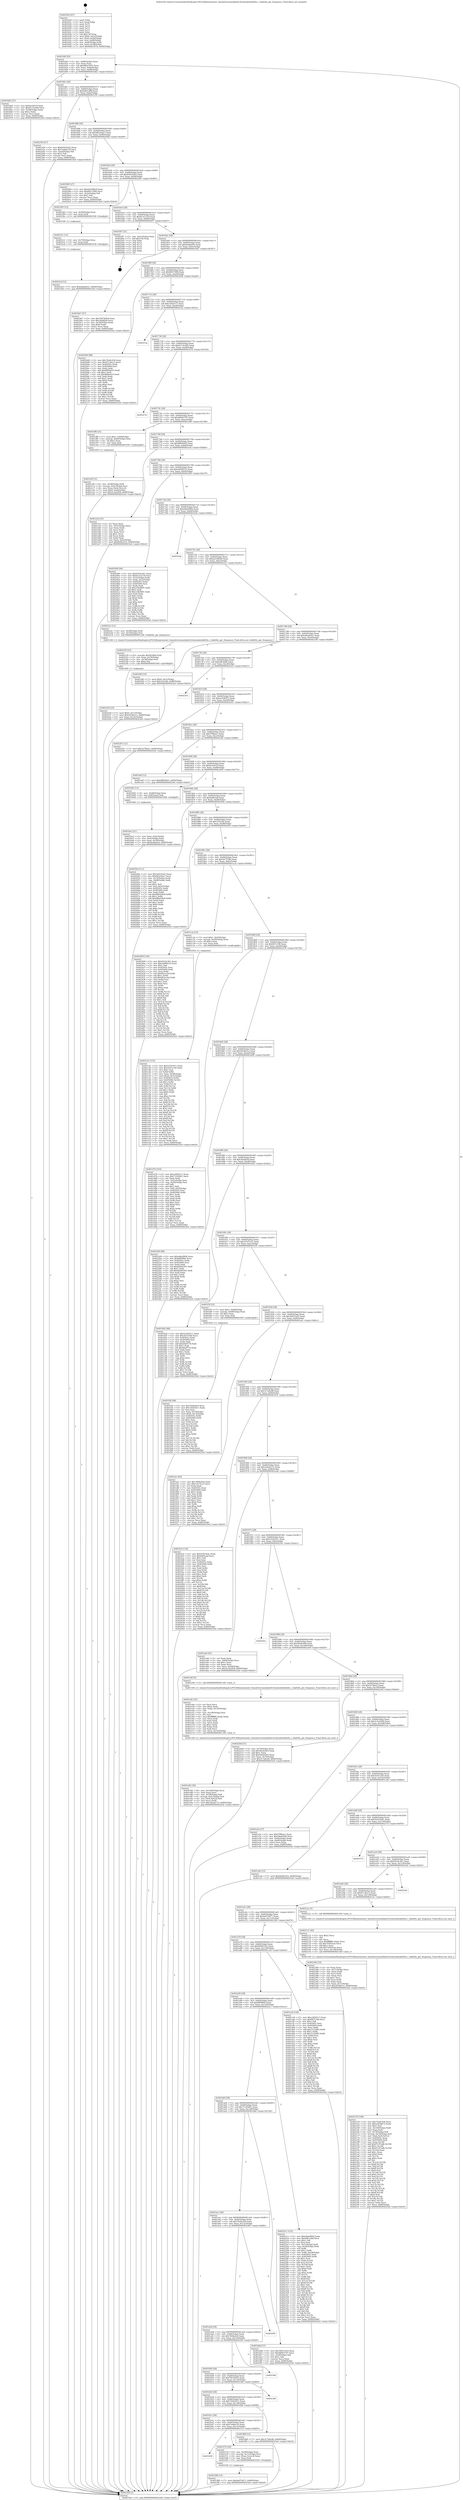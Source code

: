 digraph "0x401620" {
  label = "0x401620 (/mnt/c/Users/mathe/Desktop/tcc/POCII/binaries/extr_linuxdriversmediadvb-frontendstda826x.c_tda826x_get_frequency_Final-ollvm.out::main(0))"
  labelloc = "t"
  node[shape=record]

  Entry [label="",width=0.3,height=0.3,shape=circle,fillcolor=black,style=filled]
  "0x40164f" [label="{
     0x40164f [29]\l
     | [instrs]\l
     &nbsp;&nbsp;0x40164f \<+3\>: mov -0x80(%rbp),%eax\l
     &nbsp;&nbsp;0x401652 \<+2\>: mov %eax,%ecx\l
     &nbsp;&nbsp;0x401654 \<+6\>: sub $0x8d6c397b,%ecx\l
     &nbsp;&nbsp;0x40165a \<+6\>: mov %eax,-0x84(%rbp)\l
     &nbsp;&nbsp;0x401660 \<+6\>: mov %ecx,-0x88(%rbp)\l
     &nbsp;&nbsp;0x401666 \<+6\>: je 0000000000401b62 \<main+0x542\>\l
  }"]
  "0x401b62" [label="{
     0x401b62 [27]\l
     | [instrs]\l
     &nbsp;&nbsp;0x401b62 \<+5\>: mov $0xfa16451f,%eax\l
     &nbsp;&nbsp;0x401b67 \<+5\>: mov $0xd115e269,%ecx\l
     &nbsp;&nbsp;0x401b6c \<+3\>: mov -0x38(%rbp),%edx\l
     &nbsp;&nbsp;0x401b6f \<+3\>: cmp $0x2,%edx\l
     &nbsp;&nbsp;0x401b72 \<+3\>: cmovne %ecx,%eax\l
     &nbsp;&nbsp;0x401b75 \<+3\>: mov %eax,-0x80(%rbp)\l
     &nbsp;&nbsp;0x401b78 \<+5\>: jmp 00000000004025ed \<main+0xfcd\>\l
  }"]
  "0x40166c" [label="{
     0x40166c [28]\l
     | [instrs]\l
     &nbsp;&nbsp;0x40166c \<+5\>: jmp 0000000000401671 \<main+0x51\>\l
     &nbsp;&nbsp;0x401671 \<+6\>: mov -0x84(%rbp),%eax\l
     &nbsp;&nbsp;0x401677 \<+5\>: sub $0x94b12f6f,%eax\l
     &nbsp;&nbsp;0x40167c \<+6\>: mov %eax,-0x8c(%rbp)\l
     &nbsp;&nbsp;0x401682 \<+6\>: je 0000000000402359 \<main+0xd39\>\l
  }"]
  "0x4025ed" [label="{
     0x4025ed [5]\l
     | [instrs]\l
     &nbsp;&nbsp;0x4025ed \<+5\>: jmp 000000000040164f \<main+0x2f\>\l
  }"]
  "0x401620" [label="{
     0x401620 [47]\l
     | [instrs]\l
     &nbsp;&nbsp;0x401620 \<+1\>: push %rbp\l
     &nbsp;&nbsp;0x401621 \<+3\>: mov %rsp,%rbp\l
     &nbsp;&nbsp;0x401624 \<+2\>: push %r15\l
     &nbsp;&nbsp;0x401626 \<+2\>: push %r14\l
     &nbsp;&nbsp;0x401628 \<+2\>: push %r13\l
     &nbsp;&nbsp;0x40162a \<+2\>: push %r12\l
     &nbsp;&nbsp;0x40162c \<+1\>: push %rbx\l
     &nbsp;&nbsp;0x40162d \<+7\>: sub $0x138,%rsp\l
     &nbsp;&nbsp;0x401634 \<+7\>: movl $0x0,-0x3c(%rbp)\l
     &nbsp;&nbsp;0x40163b \<+3\>: mov %edi,-0x40(%rbp)\l
     &nbsp;&nbsp;0x40163e \<+4\>: mov %rsi,-0x48(%rbp)\l
     &nbsp;&nbsp;0x401642 \<+3\>: mov -0x40(%rbp),%edi\l
     &nbsp;&nbsp;0x401645 \<+3\>: mov %edi,-0x38(%rbp)\l
     &nbsp;&nbsp;0x401648 \<+7\>: movl $0x8d6c397b,-0x80(%rbp)\l
  }"]
  Exit [label="",width=0.3,height=0.3,shape=circle,fillcolor=black,style=filled,peripheries=2]
  "0x402359" [label="{
     0x402359 [27]\l
     | [instrs]\l
     &nbsp;&nbsp;0x402359 \<+5\>: mov $0xb5655a62,%eax\l
     &nbsp;&nbsp;0x40235e \<+5\>: mov $0x7eddec16,%ecx\l
     &nbsp;&nbsp;0x402363 \<+3\>: mov -0x2d(%rbp),%dl\l
     &nbsp;&nbsp;0x402366 \<+3\>: test $0x1,%dl\l
     &nbsp;&nbsp;0x402369 \<+3\>: cmovne %ecx,%eax\l
     &nbsp;&nbsp;0x40236c \<+3\>: mov %eax,-0x80(%rbp)\l
     &nbsp;&nbsp;0x40236f \<+5\>: jmp 00000000004025ed \<main+0xfcd\>\l
  }"]
  "0x401688" [label="{
     0x401688 [28]\l
     | [instrs]\l
     &nbsp;&nbsp;0x401688 \<+5\>: jmp 000000000040168d \<main+0x6d\>\l
     &nbsp;&nbsp;0x40168d \<+6\>: mov -0x84(%rbp),%eax\l
     &nbsp;&nbsp;0x401693 \<+5\>: sub $0x98224aa7,%eax\l
     &nbsp;&nbsp;0x401698 \<+6\>: mov %eax,-0x90(%rbp)\l
     &nbsp;&nbsp;0x40169e \<+6\>: je 00000000004020b9 \<main+0xa99\>\l
  }"]
  "0x4023cd" [label="{
     0x4023cd [12]\l
     | [instrs]\l
     &nbsp;&nbsp;0x4023cd \<+7\>: movl $0xebbab021,-0x80(%rbp)\l
     &nbsp;&nbsp;0x4023d4 \<+5\>: jmp 00000000004025ed \<main+0xfcd\>\l
  }"]
  "0x4020b9" [label="{
     0x4020b9 [27]\l
     | [instrs]\l
     &nbsp;&nbsp;0x4020b9 \<+5\>: mov $0xeb1096a9,%eax\l
     &nbsp;&nbsp;0x4020be \<+5\>: mov $0xbf017b08,%ecx\l
     &nbsp;&nbsp;0x4020c3 \<+3\>: mov -0x2e(%rbp),%dl\l
     &nbsp;&nbsp;0x4020c6 \<+3\>: test $0x1,%dl\l
     &nbsp;&nbsp;0x4020c9 \<+3\>: cmovne %ecx,%eax\l
     &nbsp;&nbsp;0x4020cc \<+3\>: mov %eax,-0x80(%rbp)\l
     &nbsp;&nbsp;0x4020cf \<+5\>: jmp 00000000004025ed \<main+0xfcd\>\l
  }"]
  "0x4016a4" [label="{
     0x4016a4 [28]\l
     | [instrs]\l
     &nbsp;&nbsp;0x4016a4 \<+5\>: jmp 00000000004016a9 \<main+0x89\>\l
     &nbsp;&nbsp;0x4016a9 \<+6\>: mov -0x84(%rbp),%eax\l
     &nbsp;&nbsp;0x4016af \<+5\>: sub $0xb5655a62,%eax\l
     &nbsp;&nbsp;0x4016b4 \<+6\>: mov %eax,-0x94(%rbp)\l
     &nbsp;&nbsp;0x4016ba \<+6\>: je 00000000004023b5 \<main+0xd95\>\l
  }"]
  "0x4023c1" [label="{
     0x4023c1 [12]\l
     | [instrs]\l
     &nbsp;&nbsp;0x4023c1 \<+4\>: mov -0x70(%rbp),%rax\l
     &nbsp;&nbsp;0x4023c5 \<+3\>: mov %rax,%rdi\l
     &nbsp;&nbsp;0x4023c8 \<+5\>: call 0000000000401030 \<free@plt\>\l
     | [calls]\l
     &nbsp;&nbsp;0x401030 \{1\} (unknown)\l
  }"]
  "0x4023b5" [label="{
     0x4023b5 [12]\l
     | [instrs]\l
     &nbsp;&nbsp;0x4023b5 \<+4\>: mov -0x58(%rbp),%rax\l
     &nbsp;&nbsp;0x4023b9 \<+3\>: mov %rax,%rdi\l
     &nbsp;&nbsp;0x4023bc \<+5\>: call 0000000000401030 \<free@plt\>\l
     | [calls]\l
     &nbsp;&nbsp;0x401030 \{1\} (unknown)\l
  }"]
  "0x4016c0" [label="{
     0x4016c0 [28]\l
     | [instrs]\l
     &nbsp;&nbsp;0x4016c0 \<+5\>: jmp 00000000004016c5 \<main+0xa5\>\l
     &nbsp;&nbsp;0x4016c5 \<+6\>: mov -0x84(%rbp),%eax\l
     &nbsp;&nbsp;0x4016cb \<+5\>: sub $0xbc3c2218,%eax\l
     &nbsp;&nbsp;0x4016d0 \<+6\>: mov %eax,-0x98(%rbp)\l
     &nbsp;&nbsp;0x4016d6 \<+6\>: je 00000000004024f7 \<main+0xed7\>\l
  }"]
  "0x402388" [label="{
     0x402388 [12]\l
     | [instrs]\l
     &nbsp;&nbsp;0x402388 \<+7\>: movl $0x6a070d71,-0x80(%rbp)\l
     &nbsp;&nbsp;0x40238f \<+5\>: jmp 00000000004025ed \<main+0xfcd\>\l
  }"]
  "0x4024f7" [label="{
     0x4024f7 [21]\l
     | [instrs]\l
     &nbsp;&nbsp;0x4024f7 \<+3\>: mov -0x2c(%rbp),%eax\l
     &nbsp;&nbsp;0x4024fa \<+7\>: add $0x138,%rsp\l
     &nbsp;&nbsp;0x402501 \<+1\>: pop %rbx\l
     &nbsp;&nbsp;0x402502 \<+2\>: pop %r12\l
     &nbsp;&nbsp;0x402504 \<+2\>: pop %r13\l
     &nbsp;&nbsp;0x402506 \<+2\>: pop %r14\l
     &nbsp;&nbsp;0x402508 \<+2\>: pop %r15\l
     &nbsp;&nbsp;0x40250a \<+1\>: pop %rbp\l
     &nbsp;&nbsp;0x40250b \<+1\>: ret\l
  }"]
  "0x4016dc" [label="{
     0x4016dc [28]\l
     | [instrs]\l
     &nbsp;&nbsp;0x4016dc \<+5\>: jmp 00000000004016e1 \<main+0xc1\>\l
     &nbsp;&nbsp;0x4016e1 \<+6\>: mov -0x84(%rbp),%eax\l
     &nbsp;&nbsp;0x4016e7 \<+5\>: sub $0xbcbba45e,%eax\l
     &nbsp;&nbsp;0x4016ec \<+6\>: mov %eax,-0x9c(%rbp)\l
     &nbsp;&nbsp;0x4016f2 \<+6\>: je 0000000000401bb7 \<main+0x597\>\l
  }"]
  "0x401b58" [label="{
     0x401b58\l
  }", style=dashed]
  "0x401bb7" [label="{
     0x401bb7 [27]\l
     | [instrs]\l
     &nbsp;&nbsp;0x401bb7 \<+5\>: mov $0x7bb7b054,%eax\l
     &nbsp;&nbsp;0x401bbc \<+5\>: mov $0x2faafb28,%ecx\l
     &nbsp;&nbsp;0x401bc1 \<+3\>: mov -0x34(%rbp),%edx\l
     &nbsp;&nbsp;0x401bc4 \<+3\>: cmp $0x0,%edx\l
     &nbsp;&nbsp;0x401bc7 \<+3\>: cmove %ecx,%eax\l
     &nbsp;&nbsp;0x401bca \<+3\>: mov %eax,-0x80(%rbp)\l
     &nbsp;&nbsp;0x401bcd \<+5\>: jmp 00000000004025ed \<main+0xfcd\>\l
  }"]
  "0x4016f8" [label="{
     0x4016f8 [28]\l
     | [instrs]\l
     &nbsp;&nbsp;0x4016f8 \<+5\>: jmp 00000000004016fd \<main+0xdd\>\l
     &nbsp;&nbsp;0x4016fd \<+6\>: mov -0x84(%rbp),%eax\l
     &nbsp;&nbsp;0x401703 \<+5\>: sub $0xbf017b08,%eax\l
     &nbsp;&nbsp;0x401708 \<+6\>: mov %eax,-0xa0(%rbp)\l
     &nbsp;&nbsp;0x40170e \<+6\>: je 00000000004020d4 \<main+0xab4\>\l
  }"]
  "0x402374" [label="{
     0x402374 [20]\l
     | [instrs]\l
     &nbsp;&nbsp;0x402374 \<+4\>: mov -0x58(%rbp),%rax\l
     &nbsp;&nbsp;0x402378 \<+4\>: movslq -0x7c(%rbp),%rcx\l
     &nbsp;&nbsp;0x40237c \<+4\>: mov (%rax,%rcx,8),%rax\l
     &nbsp;&nbsp;0x402380 \<+3\>: mov %rax,%rdi\l
     &nbsp;&nbsp;0x402383 \<+5\>: call 0000000000401030 \<free@plt\>\l
     | [calls]\l
     &nbsp;&nbsp;0x401030 \{1\} (unknown)\l
  }"]
  "0x4020d4" [label="{
     0x4020d4 [88]\l
     | [instrs]\l
     &nbsp;&nbsp;0x4020d4 \<+5\>: mov $0x76a9c436,%eax\l
     &nbsp;&nbsp;0x4020d9 \<+5\>: mov $0x67c3bcc3,%ecx\l
     &nbsp;&nbsp;0x4020de \<+7\>: mov 0x40505c,%edx\l
     &nbsp;&nbsp;0x4020e5 \<+7\>: mov 0x405060,%esi\l
     &nbsp;&nbsp;0x4020ec \<+2\>: mov %edx,%edi\l
     &nbsp;&nbsp;0x4020ee \<+6\>: add $0x86f0a633,%edi\l
     &nbsp;&nbsp;0x4020f4 \<+3\>: sub $0x1,%edi\l
     &nbsp;&nbsp;0x4020f7 \<+6\>: sub $0x86f0a633,%edi\l
     &nbsp;&nbsp;0x4020fd \<+3\>: imul %edi,%edx\l
     &nbsp;&nbsp;0x402100 \<+3\>: and $0x1,%edx\l
     &nbsp;&nbsp;0x402103 \<+3\>: cmp $0x0,%edx\l
     &nbsp;&nbsp;0x402106 \<+4\>: sete %r8b\l
     &nbsp;&nbsp;0x40210a \<+3\>: cmp $0xa,%esi\l
     &nbsp;&nbsp;0x40210d \<+4\>: setl %r9b\l
     &nbsp;&nbsp;0x402111 \<+3\>: mov %r8b,%r10b\l
     &nbsp;&nbsp;0x402114 \<+3\>: and %r9b,%r10b\l
     &nbsp;&nbsp;0x402117 \<+3\>: xor %r9b,%r8b\l
     &nbsp;&nbsp;0x40211a \<+3\>: or %r8b,%r10b\l
     &nbsp;&nbsp;0x40211d \<+4\>: test $0x1,%r10b\l
     &nbsp;&nbsp;0x402121 \<+3\>: cmovne %ecx,%eax\l
     &nbsp;&nbsp;0x402124 \<+3\>: mov %eax,-0x80(%rbp)\l
     &nbsp;&nbsp;0x402127 \<+5\>: jmp 00000000004025ed \<main+0xfcd\>\l
  }"]
  "0x401714" [label="{
     0x401714 [28]\l
     | [instrs]\l
     &nbsp;&nbsp;0x401714 \<+5\>: jmp 0000000000401719 \<main+0xf9\>\l
     &nbsp;&nbsp;0x401719 \<+6\>: mov -0x84(%rbp),%eax\l
     &nbsp;&nbsp;0x40171f \<+5\>: sub $0xc28261c7,%eax\l
     &nbsp;&nbsp;0x401724 \<+6\>: mov %eax,-0xa4(%rbp)\l
     &nbsp;&nbsp;0x40172a \<+6\>: je 000000000040253a \<main+0xf1a\>\l
  }"]
  "0x402250" [label="{
     0x402250 [25]\l
     | [instrs]\l
     &nbsp;&nbsp;0x402250 \<+7\>: movl $0x0,-0x7c(%rbp)\l
     &nbsp;&nbsp;0x402257 \<+7\>: movl $0x2834b21c,-0x80(%rbp)\l
     &nbsp;&nbsp;0x40225e \<+6\>: mov %eax,-0x14c(%rbp)\l
     &nbsp;&nbsp;0x402264 \<+5\>: jmp 00000000004025ed \<main+0xfcd\>\l
  }"]
  "0x40253a" [label="{
     0x40253a\l
  }", style=dashed]
  "0x401730" [label="{
     0x401730 [28]\l
     | [instrs]\l
     &nbsp;&nbsp;0x401730 \<+5\>: jmp 0000000000401735 \<main+0x115\>\l
     &nbsp;&nbsp;0x401735 \<+6\>: mov -0x84(%rbp),%eax\l
     &nbsp;&nbsp;0x40173b \<+5\>: sub $0xd115e269,%eax\l
     &nbsp;&nbsp;0x401740 \<+6\>: mov %eax,-0xa8(%rbp)\l
     &nbsp;&nbsp;0x401746 \<+6\>: je 0000000000401b7d \<main+0x55d\>\l
  }"]
  "0x402239" [label="{
     0x402239 [23]\l
     | [instrs]\l
     &nbsp;&nbsp;0x402239 \<+10\>: movabs $0x4030b6,%rdi\l
     &nbsp;&nbsp;0x402243 \<+3\>: mov %eax,-0x78(%rbp)\l
     &nbsp;&nbsp;0x402246 \<+3\>: mov -0x78(%rbp),%esi\l
     &nbsp;&nbsp;0x402249 \<+2\>: mov $0x0,%al\l
     &nbsp;&nbsp;0x40224b \<+5\>: call 0000000000401040 \<printf@plt\>\l
     | [calls]\l
     &nbsp;&nbsp;0x401040 \{1\} (unknown)\l
  }"]
  "0x401b7d" [label="{
     0x401b7d\l
  }", style=dashed]
  "0x40174c" [label="{
     0x40174c [28]\l
     | [instrs]\l
     &nbsp;&nbsp;0x40174c \<+5\>: jmp 0000000000401751 \<main+0x131\>\l
     &nbsp;&nbsp;0x401751 \<+6\>: mov -0x84(%rbp),%eax\l
     &nbsp;&nbsp;0x401757 \<+5\>: sub $0xd6063797,%eax\l
     &nbsp;&nbsp;0x40175c \<+6\>: mov %eax,-0xac(%rbp)\l
     &nbsp;&nbsp;0x401762 \<+6\>: je 0000000000401df8 \<main+0x7d8\>\l
  }"]
  "0x402159" [label="{
     0x402159 [168]\l
     | [instrs]\l
     &nbsp;&nbsp;0x402159 \<+5\>: mov $0x76a9c436,%ecx\l
     &nbsp;&nbsp;0x40215e \<+5\>: mov $0xee428d72,%edx\l
     &nbsp;&nbsp;0x402163 \<+3\>: mov $0x1,%sil\l
     &nbsp;&nbsp;0x402166 \<+6\>: mov -0x148(%rbp),%edi\l
     &nbsp;&nbsp;0x40216c \<+3\>: imul %eax,%edi\l
     &nbsp;&nbsp;0x40216f \<+4\>: mov -0x70(%rbp),%r8\l
     &nbsp;&nbsp;0x402173 \<+4\>: movslq -0x74(%rbp),%r9\l
     &nbsp;&nbsp;0x402177 \<+4\>: mov %edi,(%r8,%r9,4)\l
     &nbsp;&nbsp;0x40217b \<+7\>: mov 0x40505c,%eax\l
     &nbsp;&nbsp;0x402182 \<+7\>: mov 0x405060,%edi\l
     &nbsp;&nbsp;0x402189 \<+3\>: mov %eax,%r10d\l
     &nbsp;&nbsp;0x40218c \<+7\>: add $0x97c97adb,%r10d\l
     &nbsp;&nbsp;0x402193 \<+4\>: sub $0x1,%r10d\l
     &nbsp;&nbsp;0x402197 \<+7\>: sub $0x97c97adb,%r10d\l
     &nbsp;&nbsp;0x40219e \<+4\>: imul %r10d,%eax\l
     &nbsp;&nbsp;0x4021a2 \<+3\>: and $0x1,%eax\l
     &nbsp;&nbsp;0x4021a5 \<+3\>: cmp $0x0,%eax\l
     &nbsp;&nbsp;0x4021a8 \<+4\>: sete %r11b\l
     &nbsp;&nbsp;0x4021ac \<+3\>: cmp $0xa,%edi\l
     &nbsp;&nbsp;0x4021af \<+3\>: setl %bl\l
     &nbsp;&nbsp;0x4021b2 \<+3\>: mov %r11b,%r14b\l
     &nbsp;&nbsp;0x4021b5 \<+4\>: xor $0xff,%r14b\l
     &nbsp;&nbsp;0x4021b9 \<+3\>: mov %bl,%r15b\l
     &nbsp;&nbsp;0x4021bc \<+4\>: xor $0xff,%r15b\l
     &nbsp;&nbsp;0x4021c0 \<+4\>: xor $0x0,%sil\l
     &nbsp;&nbsp;0x4021c4 \<+3\>: mov %r14b,%r12b\l
     &nbsp;&nbsp;0x4021c7 \<+4\>: and $0x0,%r12b\l
     &nbsp;&nbsp;0x4021cb \<+3\>: and %sil,%r11b\l
     &nbsp;&nbsp;0x4021ce \<+3\>: mov %r15b,%r13b\l
     &nbsp;&nbsp;0x4021d1 \<+4\>: and $0x0,%r13b\l
     &nbsp;&nbsp;0x4021d5 \<+3\>: and %sil,%bl\l
     &nbsp;&nbsp;0x4021d8 \<+3\>: or %r11b,%r12b\l
     &nbsp;&nbsp;0x4021db \<+3\>: or %bl,%r13b\l
     &nbsp;&nbsp;0x4021de \<+3\>: xor %r13b,%r12b\l
     &nbsp;&nbsp;0x4021e1 \<+3\>: or %r15b,%r14b\l
     &nbsp;&nbsp;0x4021e4 \<+4\>: xor $0xff,%r14b\l
     &nbsp;&nbsp;0x4021e8 \<+4\>: or $0x0,%sil\l
     &nbsp;&nbsp;0x4021ec \<+3\>: and %sil,%r14b\l
     &nbsp;&nbsp;0x4021ef \<+3\>: or %r14b,%r12b\l
     &nbsp;&nbsp;0x4021f2 \<+4\>: test $0x1,%r12b\l
     &nbsp;&nbsp;0x4021f6 \<+3\>: cmovne %edx,%ecx\l
     &nbsp;&nbsp;0x4021f9 \<+3\>: mov %ecx,-0x80(%rbp)\l
     &nbsp;&nbsp;0x4021fc \<+5\>: jmp 00000000004025ed \<main+0xfcd\>\l
  }"]
  "0x401df8" [label="{
     0x401df8 [23]\l
     | [instrs]\l
     &nbsp;&nbsp;0x401df8 \<+7\>: movl $0x1,-0x60(%rbp)\l
     &nbsp;&nbsp;0x401dff \<+4\>: movslq -0x60(%rbp),%rax\l
     &nbsp;&nbsp;0x401e03 \<+4\>: shl $0x2,%rax\l
     &nbsp;&nbsp;0x401e07 \<+3\>: mov %rax,%rdi\l
     &nbsp;&nbsp;0x401e0a \<+5\>: call 0000000000401050 \<malloc@plt\>\l
     | [calls]\l
     &nbsp;&nbsp;0x401050 \{1\} (unknown)\l
  }"]
  "0x401768" [label="{
     0x401768 [28]\l
     | [instrs]\l
     &nbsp;&nbsp;0x401768 \<+5\>: jmp 000000000040176d \<main+0x14d\>\l
     &nbsp;&nbsp;0x40176d \<+6\>: mov -0x84(%rbp),%eax\l
     &nbsp;&nbsp;0x401773 \<+5\>: sub $0xdf895b93,%eax\l
     &nbsp;&nbsp;0x401778 \<+6\>: mov %eax,-0xb0(%rbp)\l
     &nbsp;&nbsp;0x40177e \<+6\>: je 0000000000401ecb \<main+0x8ab\>\l
  }"]
  "0x402131" [label="{
     0x402131 [40]\l
     | [instrs]\l
     &nbsp;&nbsp;0x402131 \<+5\>: mov $0x2,%ecx\l
     &nbsp;&nbsp;0x402136 \<+1\>: cltd\l
     &nbsp;&nbsp;0x402137 \<+2\>: idiv %ecx\l
     &nbsp;&nbsp;0x402139 \<+6\>: imul $0xfffffffe,%edx,%ecx\l
     &nbsp;&nbsp;0x40213f \<+6\>: sub $0x70583e2e,%ecx\l
     &nbsp;&nbsp;0x402145 \<+3\>: add $0x1,%ecx\l
     &nbsp;&nbsp;0x402148 \<+6\>: add $0x70583e2e,%ecx\l
     &nbsp;&nbsp;0x40214e \<+6\>: mov %ecx,-0x148(%rbp)\l
     &nbsp;&nbsp;0x402154 \<+5\>: call 0000000000401160 \<next_i\>\l
     | [calls]\l
     &nbsp;&nbsp;0x401160 \{1\} (/mnt/c/Users/mathe/Desktop/tcc/POCII/binaries/extr_linuxdriversmediadvb-frontendstda826x.c_tda826x_get_frequency_Final-ollvm.out::next_i)\l
  }"]
  "0x401ecb" [label="{
     0x401ecb [33]\l
     | [instrs]\l
     &nbsp;&nbsp;0x401ecb \<+2\>: xor %eax,%eax\l
     &nbsp;&nbsp;0x401ecd \<+3\>: mov -0x5c(%rbp),%ecx\l
     &nbsp;&nbsp;0x401ed0 \<+2\>: mov %eax,%edx\l
     &nbsp;&nbsp;0x401ed2 \<+2\>: sub %ecx,%edx\l
     &nbsp;&nbsp;0x401ed4 \<+2\>: mov %eax,%ecx\l
     &nbsp;&nbsp;0x401ed6 \<+3\>: sub $0x1,%ecx\l
     &nbsp;&nbsp;0x401ed9 \<+2\>: add %ecx,%edx\l
     &nbsp;&nbsp;0x401edb \<+2\>: sub %edx,%eax\l
     &nbsp;&nbsp;0x401edd \<+3\>: mov %eax,-0x5c(%rbp)\l
     &nbsp;&nbsp;0x401ee0 \<+7\>: movl $0x6b483352,-0x80(%rbp)\l
     &nbsp;&nbsp;0x401ee7 \<+5\>: jmp 00000000004025ed \<main+0xfcd\>\l
  }"]
  "0x401784" [label="{
     0x401784 [28]\l
     | [instrs]\l
     &nbsp;&nbsp;0x401784 \<+5\>: jmp 0000000000401789 \<main+0x169\>\l
     &nbsp;&nbsp;0x401789 \<+6\>: mov -0x84(%rbp),%eax\l
     &nbsp;&nbsp;0x40178f \<+5\>: sub $0xe4d09232,%eax\l
     &nbsp;&nbsp;0x401794 \<+6\>: mov %eax,-0xb4(%rbp)\l
     &nbsp;&nbsp;0x40179a \<+6\>: je 0000000000402499 \<main+0xe79\>\l
  }"]
  "0x401b3c" [label="{
     0x401b3c [28]\l
     | [instrs]\l
     &nbsp;&nbsp;0x401b3c \<+5\>: jmp 0000000000401b41 \<main+0x521\>\l
     &nbsp;&nbsp;0x401b41 \<+6\>: mov -0x84(%rbp),%eax\l
     &nbsp;&nbsp;0x401b47 \<+5\>: sub $0x7eddec16,%eax\l
     &nbsp;&nbsp;0x401b4c \<+6\>: mov %eax,-0x13c(%rbp)\l
     &nbsp;&nbsp;0x401b52 \<+6\>: je 0000000000402374 \<main+0xd54\>\l
  }"]
  "0x402499" [label="{
     0x402499 [94]\l
     | [instrs]\l
     &nbsp;&nbsp;0x402499 \<+5\>: mov $0x6524c3b1,%eax\l
     &nbsp;&nbsp;0x40249e \<+5\>: mov $0xbc3c2218,%ecx\l
     &nbsp;&nbsp;0x4024a3 \<+3\>: mov -0x3c(%rbp),%edx\l
     &nbsp;&nbsp;0x4024a6 \<+3\>: mov %edx,-0x2c(%rbp)\l
     &nbsp;&nbsp;0x4024a9 \<+7\>: mov 0x40505c,%edx\l
     &nbsp;&nbsp;0x4024b0 \<+7\>: mov 0x405060,%esi\l
     &nbsp;&nbsp;0x4024b7 \<+2\>: mov %edx,%edi\l
     &nbsp;&nbsp;0x4024b9 \<+6\>: sub $0x238e80f1,%edi\l
     &nbsp;&nbsp;0x4024bf \<+3\>: sub $0x1,%edi\l
     &nbsp;&nbsp;0x4024c2 \<+6\>: add $0x238e80f1,%edi\l
     &nbsp;&nbsp;0x4024c8 \<+3\>: imul %edi,%edx\l
     &nbsp;&nbsp;0x4024cb \<+3\>: and $0x1,%edx\l
     &nbsp;&nbsp;0x4024ce \<+3\>: cmp $0x0,%edx\l
     &nbsp;&nbsp;0x4024d1 \<+4\>: sete %r8b\l
     &nbsp;&nbsp;0x4024d5 \<+3\>: cmp $0xa,%esi\l
     &nbsp;&nbsp;0x4024d8 \<+4\>: setl %r9b\l
     &nbsp;&nbsp;0x4024dc \<+3\>: mov %r8b,%r10b\l
     &nbsp;&nbsp;0x4024df \<+3\>: and %r9b,%r10b\l
     &nbsp;&nbsp;0x4024e2 \<+3\>: xor %r9b,%r8b\l
     &nbsp;&nbsp;0x4024e5 \<+3\>: or %r8b,%r10b\l
     &nbsp;&nbsp;0x4024e8 \<+4\>: test $0x1,%r10b\l
     &nbsp;&nbsp;0x4024ec \<+3\>: cmovne %ecx,%eax\l
     &nbsp;&nbsp;0x4024ef \<+3\>: mov %eax,-0x80(%rbp)\l
     &nbsp;&nbsp;0x4024f2 \<+5\>: jmp 00000000004025ed \<main+0xfcd\>\l
  }"]
  "0x4017a0" [label="{
     0x4017a0 [28]\l
     | [instrs]\l
     &nbsp;&nbsp;0x4017a0 \<+5\>: jmp 00000000004017a5 \<main+0x185\>\l
     &nbsp;&nbsp;0x4017a5 \<+6\>: mov -0x84(%rbp),%eax\l
     &nbsp;&nbsp;0x4017ab \<+5\>: sub $0xe8ae9904,%eax\l
     &nbsp;&nbsp;0x4017b0 \<+6\>: mov %eax,-0xb8(%rbp)\l
     &nbsp;&nbsp;0x4017b6 \<+6\>: je 00000000004025da \<main+0xfba\>\l
  }"]
  "0x401fb8" [label="{
     0x401fb8 [12]\l
     | [instrs]\l
     &nbsp;&nbsp;0x401fb8 \<+7\>: movl $0x3c7a8cd8,-0x80(%rbp)\l
     &nbsp;&nbsp;0x401fbf \<+5\>: jmp 00000000004025ed \<main+0xfcd\>\l
  }"]
  "0x4025da" [label="{
     0x4025da\l
  }", style=dashed]
  "0x4017bc" [label="{
     0x4017bc [28]\l
     | [instrs]\l
     &nbsp;&nbsp;0x4017bc \<+5\>: jmp 00000000004017c1 \<main+0x1a1\>\l
     &nbsp;&nbsp;0x4017c1 \<+6\>: mov -0x84(%rbp),%eax\l
     &nbsp;&nbsp;0x4017c7 \<+5\>: sub $0xeb1096a9,%eax\l
     &nbsp;&nbsp;0x4017cc \<+6\>: mov %eax,-0xbc(%rbp)\l
     &nbsp;&nbsp;0x4017d2 \<+6\>: je 000000000040222c \<main+0xc0c\>\l
  }"]
  "0x401b20" [label="{
     0x401b20 [28]\l
     | [instrs]\l
     &nbsp;&nbsp;0x401b20 \<+5\>: jmp 0000000000401b25 \<main+0x505\>\l
     &nbsp;&nbsp;0x401b25 \<+6\>: mov -0x84(%rbp),%eax\l
     &nbsp;&nbsp;0x401b2b \<+5\>: sub $0x7d2b5011,%eax\l
     &nbsp;&nbsp;0x401b30 \<+6\>: mov %eax,-0x138(%rbp)\l
     &nbsp;&nbsp;0x401b36 \<+6\>: je 0000000000401fb8 \<main+0x998\>\l
  }"]
  "0x40222c" [label="{
     0x40222c [13]\l
     | [instrs]\l
     &nbsp;&nbsp;0x40222c \<+4\>: mov -0x58(%rbp),%rdi\l
     &nbsp;&nbsp;0x402230 \<+4\>: mov -0x70(%rbp),%rsi\l
     &nbsp;&nbsp;0x402234 \<+5\>: call 00000000004013d0 \<tda826x_get_frequency\>\l
     | [calls]\l
     &nbsp;&nbsp;0x4013d0 \{1\} (/mnt/c/Users/mathe/Desktop/tcc/POCII/binaries/extr_linuxdriversmediadvb-frontendstda826x.c_tda826x_get_frequency_Final-ollvm.out::tda826x_get_frequency)\l
  }"]
  "0x4017d8" [label="{
     0x4017d8 [28]\l
     | [instrs]\l
     &nbsp;&nbsp;0x4017d8 \<+5\>: jmp 00000000004017dd \<main+0x1bd\>\l
     &nbsp;&nbsp;0x4017dd \<+6\>: mov -0x84(%rbp),%eax\l
     &nbsp;&nbsp;0x4017e3 \<+5\>: sub $0xebbab021,%eax\l
     &nbsp;&nbsp;0x4017e8 \<+6\>: mov %eax,-0xc0(%rbp)\l
     &nbsp;&nbsp;0x4017ee \<+6\>: je 00000000004023f6 \<main+0xdd6\>\l
  }"]
  "0x4023d9" [label="{
     0x4023d9\l
  }", style=dashed]
  "0x4023f6" [label="{
     0x4023f6 [19]\l
     | [instrs]\l
     &nbsp;&nbsp;0x4023f6 \<+7\>: movl $0x0,-0x3c(%rbp)\l
     &nbsp;&nbsp;0x4023fd \<+7\>: movl $0x316e3fe,-0x80(%rbp)\l
     &nbsp;&nbsp;0x402404 \<+5\>: jmp 00000000004025ed \<main+0xfcd\>\l
  }"]
  "0x4017f4" [label="{
     0x4017f4 [28]\l
     | [instrs]\l
     &nbsp;&nbsp;0x4017f4 \<+5\>: jmp 00000000004017f9 \<main+0x1d9\>\l
     &nbsp;&nbsp;0x4017f9 \<+6\>: mov -0x84(%rbp),%eax\l
     &nbsp;&nbsp;0x4017ff \<+5\>: sub $0xedfc4d8e,%eax\l
     &nbsp;&nbsp;0x401804 \<+6\>: mov %eax,-0xc4(%rbp)\l
     &nbsp;&nbsp;0x40180a \<+6\>: je 00000000004023e5 \<main+0xdc5\>\l
  }"]
  "0x401b04" [label="{
     0x401b04 [28]\l
     | [instrs]\l
     &nbsp;&nbsp;0x401b04 \<+5\>: jmp 0000000000401b09 \<main+0x4e9\>\l
     &nbsp;&nbsp;0x401b09 \<+6\>: mov -0x84(%rbp),%eax\l
     &nbsp;&nbsp;0x401b0f \<+5\>: sub $0x7bb7b054,%eax\l
     &nbsp;&nbsp;0x401b14 \<+6\>: mov %eax,-0x134(%rbp)\l
     &nbsp;&nbsp;0x401b1a \<+6\>: je 00000000004023d9 \<main+0xdb9\>\l
  }"]
  "0x4023e5" [label="{
     0x4023e5\l
  }", style=dashed]
  "0x401810" [label="{
     0x401810 [28]\l
     | [instrs]\l
     &nbsp;&nbsp;0x401810 \<+5\>: jmp 0000000000401815 \<main+0x1f5\>\l
     &nbsp;&nbsp;0x401815 \<+6\>: mov -0x84(%rbp),%eax\l
     &nbsp;&nbsp;0x40181b \<+5\>: sub $0xee428d72,%eax\l
     &nbsp;&nbsp;0x401820 \<+6\>: mov %eax,-0xc8(%rbp)\l
     &nbsp;&nbsp;0x401826 \<+6\>: je 0000000000402201 \<main+0xbe1\>\l
  }"]
  "0x402546" [label="{
     0x402546\l
  }", style=dashed]
  "0x402201" [label="{
     0x402201 [12]\l
     | [instrs]\l
     &nbsp;&nbsp;0x402201 \<+7\>: movl $0x5a7fdeec,-0x80(%rbp)\l
     &nbsp;&nbsp;0x402208 \<+5\>: jmp 00000000004025ed \<main+0xfcd\>\l
  }"]
  "0x40182c" [label="{
     0x40182c [28]\l
     | [instrs]\l
     &nbsp;&nbsp;0x40182c \<+5\>: jmp 0000000000401831 \<main+0x211\>\l
     &nbsp;&nbsp;0x401831 \<+6\>: mov -0x84(%rbp),%eax\l
     &nbsp;&nbsp;0x401837 \<+5\>: sub $0xf7f96aa1,%eax\l
     &nbsp;&nbsp;0x40183c \<+6\>: mov %eax,-0xcc(%rbp)\l
     &nbsp;&nbsp;0x401842 \<+6\>: je 0000000000401ebf \<main+0x89f\>\l
  }"]
  "0x401ae8" [label="{
     0x401ae8 [28]\l
     | [instrs]\l
     &nbsp;&nbsp;0x401ae8 \<+5\>: jmp 0000000000401aed \<main+0x4cd\>\l
     &nbsp;&nbsp;0x401aed \<+6\>: mov -0x84(%rbp),%eax\l
     &nbsp;&nbsp;0x401af3 \<+5\>: sub $0x7b94a9c6,%eax\l
     &nbsp;&nbsp;0x401af8 \<+6\>: mov %eax,-0x130(%rbp)\l
     &nbsp;&nbsp;0x401afe \<+6\>: je 0000000000402546 \<main+0xf26\>\l
  }"]
  "0x401ebf" [label="{
     0x401ebf [12]\l
     | [instrs]\l
     &nbsp;&nbsp;0x401ebf \<+7\>: movl $0xdf895b93,-0x80(%rbp)\l
     &nbsp;&nbsp;0x401ec6 \<+5\>: jmp 00000000004025ed \<main+0xfcd\>\l
  }"]
  "0x401848" [label="{
     0x401848 [28]\l
     | [instrs]\l
     &nbsp;&nbsp;0x401848 \<+5\>: jmp 000000000040184d \<main+0x22d\>\l
     &nbsp;&nbsp;0x40184d \<+6\>: mov -0x84(%rbp),%eax\l
     &nbsp;&nbsp;0x401853 \<+5\>: sub $0xfa16451f,%eax\l
     &nbsp;&nbsp;0x401858 \<+6\>: mov %eax,-0xd0(%rbp)\l
     &nbsp;&nbsp;0x40185e \<+6\>: je 0000000000401b95 \<main+0x575\>\l
  }"]
  "0x402580" [label="{
     0x402580\l
  }", style=dashed]
  "0x401b95" [label="{
     0x401b95 [13]\l
     | [instrs]\l
     &nbsp;&nbsp;0x401b95 \<+4\>: mov -0x48(%rbp),%rax\l
     &nbsp;&nbsp;0x401b99 \<+4\>: mov 0x8(%rax),%rdi\l
     &nbsp;&nbsp;0x401b9d \<+5\>: call 0000000000401060 \<atoi@plt\>\l
     | [calls]\l
     &nbsp;&nbsp;0x401060 \{1\} (unknown)\l
  }"]
  "0x401864" [label="{
     0x401864 [28]\l
     | [instrs]\l
     &nbsp;&nbsp;0x401864 \<+5\>: jmp 0000000000401869 \<main+0x249\>\l
     &nbsp;&nbsp;0x401869 \<+6\>: mov -0x84(%rbp),%eax\l
     &nbsp;&nbsp;0x40186f \<+5\>: sub $0xfa69caaf,%eax\l
     &nbsp;&nbsp;0x401874 \<+6\>: mov %eax,-0xd4(%rbp)\l
     &nbsp;&nbsp;0x40187a \<+6\>: je 000000000040204a \<main+0xa2a\>\l
  }"]
  "0x401ba2" [label="{
     0x401ba2 [21]\l
     | [instrs]\l
     &nbsp;&nbsp;0x401ba2 \<+3\>: mov %eax,-0x4c(%rbp)\l
     &nbsp;&nbsp;0x401ba5 \<+3\>: mov -0x4c(%rbp),%eax\l
     &nbsp;&nbsp;0x401ba8 \<+3\>: mov %eax,-0x34(%rbp)\l
     &nbsp;&nbsp;0x401bab \<+7\>: movl $0xbcbba45e,-0x80(%rbp)\l
     &nbsp;&nbsp;0x401bb2 \<+5\>: jmp 00000000004025ed \<main+0xfcd\>\l
  }"]
  "0x401f56" [label="{
     0x401f56 [98]\l
     | [instrs]\l
     &nbsp;&nbsp;0x401f56 \<+5\>: mov $0x7b94a9c6,%ecx\l
     &nbsp;&nbsp;0x401f5b \<+5\>: mov $0x7d2b5011,%edx\l
     &nbsp;&nbsp;0x401f60 \<+2\>: xor %esi,%esi\l
     &nbsp;&nbsp;0x401f62 \<+4\>: mov %rax,-0x70(%rbp)\l
     &nbsp;&nbsp;0x401f66 \<+7\>: movl $0x0,-0x74(%rbp)\l
     &nbsp;&nbsp;0x401f6d \<+8\>: mov 0x40505c,%r8d\l
     &nbsp;&nbsp;0x401f75 \<+8\>: mov 0x405060,%r9d\l
     &nbsp;&nbsp;0x401f7d \<+3\>: sub $0x1,%esi\l
     &nbsp;&nbsp;0x401f80 \<+3\>: mov %r8d,%r10d\l
     &nbsp;&nbsp;0x401f83 \<+3\>: add %esi,%r10d\l
     &nbsp;&nbsp;0x401f86 \<+4\>: imul %r10d,%r8d\l
     &nbsp;&nbsp;0x401f8a \<+4\>: and $0x1,%r8d\l
     &nbsp;&nbsp;0x401f8e \<+4\>: cmp $0x0,%r8d\l
     &nbsp;&nbsp;0x401f92 \<+4\>: sete %r11b\l
     &nbsp;&nbsp;0x401f96 \<+4\>: cmp $0xa,%r9d\l
     &nbsp;&nbsp;0x401f9a \<+3\>: setl %bl\l
     &nbsp;&nbsp;0x401f9d \<+3\>: mov %r11b,%r14b\l
     &nbsp;&nbsp;0x401fa0 \<+3\>: and %bl,%r14b\l
     &nbsp;&nbsp;0x401fa3 \<+3\>: xor %bl,%r11b\l
     &nbsp;&nbsp;0x401fa6 \<+3\>: or %r11b,%r14b\l
     &nbsp;&nbsp;0x401fa9 \<+4\>: test $0x1,%r14b\l
     &nbsp;&nbsp;0x401fad \<+3\>: cmovne %edx,%ecx\l
     &nbsp;&nbsp;0x401fb0 \<+3\>: mov %ecx,-0x80(%rbp)\l
     &nbsp;&nbsp;0x401fb3 \<+5\>: jmp 00000000004025ed \<main+0xfcd\>\l
  }"]
  "0x40204a" [label="{
     0x40204a [111]\l
     | [instrs]\l
     &nbsp;&nbsp;0x40204a \<+5\>: mov $0x5e933ed1,%eax\l
     &nbsp;&nbsp;0x40204f \<+5\>: mov $0x98224aa7,%ecx\l
     &nbsp;&nbsp;0x402054 \<+3\>: mov -0x74(%rbp),%edx\l
     &nbsp;&nbsp;0x402057 \<+3\>: cmp -0x68(%rbp),%edx\l
     &nbsp;&nbsp;0x40205a \<+4\>: setl %sil\l
     &nbsp;&nbsp;0x40205e \<+4\>: and $0x1,%sil\l
     &nbsp;&nbsp;0x402062 \<+4\>: mov %sil,-0x2e(%rbp)\l
     &nbsp;&nbsp;0x402066 \<+7\>: mov 0x40505c,%edx\l
     &nbsp;&nbsp;0x40206d \<+7\>: mov 0x405060,%edi\l
     &nbsp;&nbsp;0x402074 \<+3\>: mov %edx,%r8d\l
     &nbsp;&nbsp;0x402077 \<+7\>: sub $0x98b429e8,%r8d\l
     &nbsp;&nbsp;0x40207e \<+4\>: sub $0x1,%r8d\l
     &nbsp;&nbsp;0x402082 \<+7\>: add $0x98b429e8,%r8d\l
     &nbsp;&nbsp;0x402089 \<+4\>: imul %r8d,%edx\l
     &nbsp;&nbsp;0x40208d \<+3\>: and $0x1,%edx\l
     &nbsp;&nbsp;0x402090 \<+3\>: cmp $0x0,%edx\l
     &nbsp;&nbsp;0x402093 \<+4\>: sete %sil\l
     &nbsp;&nbsp;0x402097 \<+3\>: cmp $0xa,%edi\l
     &nbsp;&nbsp;0x40209a \<+4\>: setl %r9b\l
     &nbsp;&nbsp;0x40209e \<+3\>: mov %sil,%r10b\l
     &nbsp;&nbsp;0x4020a1 \<+3\>: and %r9b,%r10b\l
     &nbsp;&nbsp;0x4020a4 \<+3\>: xor %r9b,%sil\l
     &nbsp;&nbsp;0x4020a7 \<+3\>: or %sil,%r10b\l
     &nbsp;&nbsp;0x4020aa \<+4\>: test $0x1,%r10b\l
     &nbsp;&nbsp;0x4020ae \<+3\>: cmovne %ecx,%eax\l
     &nbsp;&nbsp;0x4020b1 \<+3\>: mov %eax,-0x80(%rbp)\l
     &nbsp;&nbsp;0x4020b4 \<+5\>: jmp 00000000004025ed \<main+0xfcd\>\l
  }"]
  "0x401880" [label="{
     0x401880 [28]\l
     | [instrs]\l
     &nbsp;&nbsp;0x401880 \<+5\>: jmp 0000000000401885 \<main+0x265\>\l
     &nbsp;&nbsp;0x401885 \<+6\>: mov -0x84(%rbp),%eax\l
     &nbsp;&nbsp;0x40188b \<+5\>: sub $0x316e3fe,%eax\l
     &nbsp;&nbsp;0x401890 \<+6\>: mov %eax,-0xd8(%rbp)\l
     &nbsp;&nbsp;0x401896 \<+6\>: je 0000000000402409 \<main+0xde9\>\l
  }"]
  "0x401e82" [label="{
     0x401e82 [36]\l
     | [instrs]\l
     &nbsp;&nbsp;0x401e82 \<+6\>: mov -0x144(%rbp),%ecx\l
     &nbsp;&nbsp;0x401e88 \<+3\>: imul %eax,%ecx\l
     &nbsp;&nbsp;0x401e8b \<+4\>: mov -0x58(%rbp),%r8\l
     &nbsp;&nbsp;0x401e8f \<+4\>: movslq -0x5c(%rbp),%r9\l
     &nbsp;&nbsp;0x401e93 \<+4\>: mov (%r8,%r9,8),%r8\l
     &nbsp;&nbsp;0x401e97 \<+3\>: mov %ecx,(%r8)\l
     &nbsp;&nbsp;0x401e9a \<+7\>: movl $0x3d2a017e,-0x80(%rbp)\l
     &nbsp;&nbsp;0x401ea1 \<+5\>: jmp 00000000004025ed \<main+0xfcd\>\l
  }"]
  "0x402409" [label="{
     0x402409 [144]\l
     | [instrs]\l
     &nbsp;&nbsp;0x402409 \<+5\>: mov $0x6524c3b1,%eax\l
     &nbsp;&nbsp;0x40240e \<+5\>: mov $0xe4d09232,%ecx\l
     &nbsp;&nbsp;0x402413 \<+2\>: mov $0x1,%dl\l
     &nbsp;&nbsp;0x402415 \<+7\>: mov 0x40505c,%esi\l
     &nbsp;&nbsp;0x40241c \<+7\>: mov 0x405060,%edi\l
     &nbsp;&nbsp;0x402423 \<+3\>: mov %esi,%r8d\l
     &nbsp;&nbsp;0x402426 \<+7\>: sub $0x9f2ce3ef,%r8d\l
     &nbsp;&nbsp;0x40242d \<+4\>: sub $0x1,%r8d\l
     &nbsp;&nbsp;0x402431 \<+7\>: add $0x9f2ce3ef,%r8d\l
     &nbsp;&nbsp;0x402438 \<+4\>: imul %r8d,%esi\l
     &nbsp;&nbsp;0x40243c \<+3\>: and $0x1,%esi\l
     &nbsp;&nbsp;0x40243f \<+3\>: cmp $0x0,%esi\l
     &nbsp;&nbsp;0x402442 \<+4\>: sete %r9b\l
     &nbsp;&nbsp;0x402446 \<+3\>: cmp $0xa,%edi\l
     &nbsp;&nbsp;0x402449 \<+4\>: setl %r10b\l
     &nbsp;&nbsp;0x40244d \<+3\>: mov %r9b,%r11b\l
     &nbsp;&nbsp;0x402450 \<+4\>: xor $0xff,%r11b\l
     &nbsp;&nbsp;0x402454 \<+3\>: mov %r10b,%bl\l
     &nbsp;&nbsp;0x402457 \<+3\>: xor $0xff,%bl\l
     &nbsp;&nbsp;0x40245a \<+3\>: xor $0x1,%dl\l
     &nbsp;&nbsp;0x40245d \<+3\>: mov %r11b,%r14b\l
     &nbsp;&nbsp;0x402460 \<+4\>: and $0xff,%r14b\l
     &nbsp;&nbsp;0x402464 \<+3\>: and %dl,%r9b\l
     &nbsp;&nbsp;0x402467 \<+3\>: mov %bl,%r15b\l
     &nbsp;&nbsp;0x40246a \<+4\>: and $0xff,%r15b\l
     &nbsp;&nbsp;0x40246e \<+3\>: and %dl,%r10b\l
     &nbsp;&nbsp;0x402471 \<+3\>: or %r9b,%r14b\l
     &nbsp;&nbsp;0x402474 \<+3\>: or %r10b,%r15b\l
     &nbsp;&nbsp;0x402477 \<+3\>: xor %r15b,%r14b\l
     &nbsp;&nbsp;0x40247a \<+3\>: or %bl,%r11b\l
     &nbsp;&nbsp;0x40247d \<+4\>: xor $0xff,%r11b\l
     &nbsp;&nbsp;0x402481 \<+3\>: or $0x1,%dl\l
     &nbsp;&nbsp;0x402484 \<+3\>: and %dl,%r11b\l
     &nbsp;&nbsp;0x402487 \<+3\>: or %r11b,%r14b\l
     &nbsp;&nbsp;0x40248a \<+4\>: test $0x1,%r14b\l
     &nbsp;&nbsp;0x40248e \<+3\>: cmovne %ecx,%eax\l
     &nbsp;&nbsp;0x402491 \<+3\>: mov %eax,-0x80(%rbp)\l
     &nbsp;&nbsp;0x402494 \<+5\>: jmp 00000000004025ed \<main+0xfcd\>\l
  }"]
  "0x40189c" [label="{
     0x40189c [28]\l
     | [instrs]\l
     &nbsp;&nbsp;0x40189c \<+5\>: jmp 00000000004018a1 \<main+0x281\>\l
     &nbsp;&nbsp;0x4018a1 \<+6\>: mov -0x84(%rbp),%eax\l
     &nbsp;&nbsp;0x4018a7 \<+5\>: sub $0x3b7550b,%eax\l
     &nbsp;&nbsp;0x4018ac \<+6\>: mov %eax,-0xdc(%rbp)\l
     &nbsp;&nbsp;0x4018b2 \<+6\>: je 0000000000401c2a \<main+0x60a\>\l
  }"]
  "0x401e4e" [label="{
     0x401e4e [52]\l
     | [instrs]\l
     &nbsp;&nbsp;0x401e4e \<+2\>: xor %ecx,%ecx\l
     &nbsp;&nbsp;0x401e50 \<+5\>: mov $0x2,%edx\l
     &nbsp;&nbsp;0x401e55 \<+6\>: mov %edx,-0x140(%rbp)\l
     &nbsp;&nbsp;0x401e5b \<+1\>: cltd\l
     &nbsp;&nbsp;0x401e5c \<+6\>: mov -0x140(%rbp),%esi\l
     &nbsp;&nbsp;0x401e62 \<+2\>: idiv %esi\l
     &nbsp;&nbsp;0x401e64 \<+6\>: imul $0xfffffffe,%edx,%edx\l
     &nbsp;&nbsp;0x401e6a \<+2\>: mov %ecx,%edi\l
     &nbsp;&nbsp;0x401e6c \<+2\>: sub %edx,%edi\l
     &nbsp;&nbsp;0x401e6e \<+2\>: mov %ecx,%edx\l
     &nbsp;&nbsp;0x401e70 \<+3\>: sub $0x1,%edx\l
     &nbsp;&nbsp;0x401e73 \<+2\>: add %edx,%edi\l
     &nbsp;&nbsp;0x401e75 \<+2\>: sub %edi,%ecx\l
     &nbsp;&nbsp;0x401e77 \<+6\>: mov %ecx,-0x144(%rbp)\l
     &nbsp;&nbsp;0x401e7d \<+5\>: call 0000000000401160 \<next_i\>\l
     | [calls]\l
     &nbsp;&nbsp;0x401160 \{1\} (/mnt/c/Users/mathe/Desktop/tcc/POCII/binaries/extr_linuxdriversmediadvb-frontendstda826x.c_tda826x_get_frequency_Final-ollvm.out::next_i)\l
  }"]
  "0x401c2a" [label="{
     0x401c2a [23]\l
     | [instrs]\l
     &nbsp;&nbsp;0x401c2a \<+7\>: movl $0x1,-0x50(%rbp)\l
     &nbsp;&nbsp;0x401c31 \<+4\>: movslq -0x50(%rbp),%rax\l
     &nbsp;&nbsp;0x401c35 \<+4\>: shl $0x3,%rax\l
     &nbsp;&nbsp;0x401c39 \<+3\>: mov %rax,%rdi\l
     &nbsp;&nbsp;0x401c3c \<+5\>: call 0000000000401050 \<malloc@plt\>\l
     | [calls]\l
     &nbsp;&nbsp;0x401050 \{1\} (unknown)\l
  }"]
  "0x4018b8" [label="{
     0x4018b8 [28]\l
     | [instrs]\l
     &nbsp;&nbsp;0x4018b8 \<+5\>: jmp 00000000004018bd \<main+0x29d\>\l
     &nbsp;&nbsp;0x4018bd \<+6\>: mov -0x84(%rbp),%eax\l
     &nbsp;&nbsp;0x4018c3 \<+5\>: sub $0xf831168,%eax\l
     &nbsp;&nbsp;0x4018c8 \<+6\>: mov %eax,-0xe0(%rbp)\l
     &nbsp;&nbsp;0x4018ce \<+6\>: je 0000000000401d76 \<main+0x756\>\l
  }"]
  "0x401e0f" [label="{
     0x401e0f [31]\l
     | [instrs]\l
     &nbsp;&nbsp;0x401e0f \<+4\>: mov -0x58(%rbp),%rdi\l
     &nbsp;&nbsp;0x401e13 \<+4\>: movslq -0x5c(%rbp),%rcx\l
     &nbsp;&nbsp;0x401e17 \<+4\>: mov %rax,(%rdi,%rcx,8)\l
     &nbsp;&nbsp;0x401e1b \<+7\>: movl $0x0,-0x64(%rbp)\l
     &nbsp;&nbsp;0x401e22 \<+7\>: movl $0x5c5a2d58,-0x80(%rbp)\l
     &nbsp;&nbsp;0x401e29 \<+5\>: jmp 00000000004025ed \<main+0xfcd\>\l
  }"]
  "0x401d76" [label="{
     0x401d76 [103]\l
     | [instrs]\l
     &nbsp;&nbsp;0x401d76 \<+5\>: mov $0xc28261c7,%eax\l
     &nbsp;&nbsp;0x401d7b \<+5\>: mov $0x712056f1,%ecx\l
     &nbsp;&nbsp;0x401d80 \<+2\>: xor %edx,%edx\l
     &nbsp;&nbsp;0x401d82 \<+3\>: mov -0x5c(%rbp),%esi\l
     &nbsp;&nbsp;0x401d85 \<+3\>: cmp -0x50(%rbp),%esi\l
     &nbsp;&nbsp;0x401d88 \<+4\>: setl %dil\l
     &nbsp;&nbsp;0x401d8c \<+4\>: and $0x1,%dil\l
     &nbsp;&nbsp;0x401d90 \<+4\>: mov %dil,-0x2f(%rbp)\l
     &nbsp;&nbsp;0x401d94 \<+7\>: mov 0x40505c,%esi\l
     &nbsp;&nbsp;0x401d9b \<+8\>: mov 0x405060,%r8d\l
     &nbsp;&nbsp;0x401da3 \<+3\>: sub $0x1,%edx\l
     &nbsp;&nbsp;0x401da6 \<+3\>: mov %esi,%r9d\l
     &nbsp;&nbsp;0x401da9 \<+3\>: add %edx,%r9d\l
     &nbsp;&nbsp;0x401dac \<+4\>: imul %r9d,%esi\l
     &nbsp;&nbsp;0x401db0 \<+3\>: and $0x1,%esi\l
     &nbsp;&nbsp;0x401db3 \<+3\>: cmp $0x0,%esi\l
     &nbsp;&nbsp;0x401db6 \<+4\>: sete %dil\l
     &nbsp;&nbsp;0x401dba \<+4\>: cmp $0xa,%r8d\l
     &nbsp;&nbsp;0x401dbe \<+4\>: setl %r10b\l
     &nbsp;&nbsp;0x401dc2 \<+3\>: mov %dil,%r11b\l
     &nbsp;&nbsp;0x401dc5 \<+3\>: and %r10b,%r11b\l
     &nbsp;&nbsp;0x401dc8 \<+3\>: xor %r10b,%dil\l
     &nbsp;&nbsp;0x401dcb \<+3\>: or %dil,%r11b\l
     &nbsp;&nbsp;0x401dce \<+4\>: test $0x1,%r11b\l
     &nbsp;&nbsp;0x401dd2 \<+3\>: cmovne %ecx,%eax\l
     &nbsp;&nbsp;0x401dd5 \<+3\>: mov %eax,-0x80(%rbp)\l
     &nbsp;&nbsp;0x401dd8 \<+5\>: jmp 00000000004025ed \<main+0xfcd\>\l
  }"]
  "0x4018d4" [label="{
     0x4018d4 [28]\l
     | [instrs]\l
     &nbsp;&nbsp;0x4018d4 \<+5\>: jmp 00000000004018d9 \<main+0x2b9\>\l
     &nbsp;&nbsp;0x4018d9 \<+6\>: mov -0x84(%rbp),%eax\l
     &nbsp;&nbsp;0x4018df \<+5\>: sub $0x2834b21c,%eax\l
     &nbsp;&nbsp;0x4018e4 \<+6\>: mov %eax,-0xe4(%rbp)\l
     &nbsp;&nbsp;0x4018ea \<+6\>: je 0000000000402269 \<main+0xc49\>\l
  }"]
  "0x401acc" [label="{
     0x401acc [28]\l
     | [instrs]\l
     &nbsp;&nbsp;0x401acc \<+5\>: jmp 0000000000401ad1 \<main+0x4b1\>\l
     &nbsp;&nbsp;0x401ad1 \<+6\>: mov -0x84(%rbp),%eax\l
     &nbsp;&nbsp;0x401ad7 \<+5\>: sub $0x76a9c436,%eax\l
     &nbsp;&nbsp;0x401adc \<+6\>: mov %eax,-0x12c(%rbp)\l
     &nbsp;&nbsp;0x401ae2 \<+6\>: je 0000000000402580 \<main+0xf60\>\l
  }"]
  "0x402269" [label="{
     0x402269 [88]\l
     | [instrs]\l
     &nbsp;&nbsp;0x402269 \<+5\>: mov $0xe8ae9904,%eax\l
     &nbsp;&nbsp;0x40226e \<+5\>: mov $0x6f85ff44,%ecx\l
     &nbsp;&nbsp;0x402273 \<+7\>: mov 0x40505c,%edx\l
     &nbsp;&nbsp;0x40227a \<+7\>: mov 0x405060,%esi\l
     &nbsp;&nbsp;0x402281 \<+2\>: mov %edx,%edi\l
     &nbsp;&nbsp;0x402283 \<+6\>: sub $0xbd440301,%edi\l
     &nbsp;&nbsp;0x402289 \<+3\>: sub $0x1,%edi\l
     &nbsp;&nbsp;0x40228c \<+6\>: add $0xbd440301,%edi\l
     &nbsp;&nbsp;0x402292 \<+3\>: imul %edi,%edx\l
     &nbsp;&nbsp;0x402295 \<+3\>: and $0x1,%edx\l
     &nbsp;&nbsp;0x402298 \<+3\>: cmp $0x0,%edx\l
     &nbsp;&nbsp;0x40229b \<+4\>: sete %r8b\l
     &nbsp;&nbsp;0x40229f \<+3\>: cmp $0xa,%esi\l
     &nbsp;&nbsp;0x4022a2 \<+4\>: setl %r9b\l
     &nbsp;&nbsp;0x4022a6 \<+3\>: mov %r8b,%r10b\l
     &nbsp;&nbsp;0x4022a9 \<+3\>: and %r9b,%r10b\l
     &nbsp;&nbsp;0x4022ac \<+3\>: xor %r9b,%r8b\l
     &nbsp;&nbsp;0x4022af \<+3\>: or %r8b,%r10b\l
     &nbsp;&nbsp;0x4022b2 \<+4\>: test $0x1,%r10b\l
     &nbsp;&nbsp;0x4022b6 \<+3\>: cmovne %ecx,%eax\l
     &nbsp;&nbsp;0x4022b9 \<+3\>: mov %eax,-0x80(%rbp)\l
     &nbsp;&nbsp;0x4022bc \<+5\>: jmp 00000000004025ed \<main+0xfcd\>\l
  }"]
  "0x4018f0" [label="{
     0x4018f0 [28]\l
     | [instrs]\l
     &nbsp;&nbsp;0x4018f0 \<+5\>: jmp 00000000004018f5 \<main+0x2d5\>\l
     &nbsp;&nbsp;0x4018f5 \<+6\>: mov -0x84(%rbp),%eax\l
     &nbsp;&nbsp;0x4018fb \<+5\>: sub $0x2faafb28,%eax\l
     &nbsp;&nbsp;0x401900 \<+6\>: mov %eax,-0xe8(%rbp)\l
     &nbsp;&nbsp;0x401906 \<+6\>: je 0000000000401bd2 \<main+0x5b2\>\l
  }"]
  "0x401ddd" [label="{
     0x401ddd [27]\l
     | [instrs]\l
     &nbsp;&nbsp;0x401ddd \<+5\>: mov $0x3b931e03,%eax\l
     &nbsp;&nbsp;0x401de2 \<+5\>: mov $0xd6063797,%ecx\l
     &nbsp;&nbsp;0x401de7 \<+3\>: mov -0x2f(%rbp),%dl\l
     &nbsp;&nbsp;0x401dea \<+3\>: test $0x1,%dl\l
     &nbsp;&nbsp;0x401ded \<+3\>: cmovne %ecx,%eax\l
     &nbsp;&nbsp;0x401df0 \<+3\>: mov %eax,-0x80(%rbp)\l
     &nbsp;&nbsp;0x401df3 \<+5\>: jmp 00000000004025ed \<main+0xfcd\>\l
  }"]
  "0x401bd2" [label="{
     0x401bd2 [88]\l
     | [instrs]\l
     &nbsp;&nbsp;0x401bd2 \<+5\>: mov $0x52293411,%eax\l
     &nbsp;&nbsp;0x401bd7 \<+5\>: mov $0x3b7550b,%ecx\l
     &nbsp;&nbsp;0x401bdc \<+7\>: mov 0x40505c,%edx\l
     &nbsp;&nbsp;0x401be3 \<+7\>: mov 0x405060,%esi\l
     &nbsp;&nbsp;0x401bea \<+2\>: mov %edx,%edi\l
     &nbsp;&nbsp;0x401bec \<+6\>: add $0xb0e977d,%edi\l
     &nbsp;&nbsp;0x401bf2 \<+3\>: sub $0x1,%edi\l
     &nbsp;&nbsp;0x401bf5 \<+6\>: sub $0xb0e977d,%edi\l
     &nbsp;&nbsp;0x401bfb \<+3\>: imul %edi,%edx\l
     &nbsp;&nbsp;0x401bfe \<+3\>: and $0x1,%edx\l
     &nbsp;&nbsp;0x401c01 \<+3\>: cmp $0x0,%edx\l
     &nbsp;&nbsp;0x401c04 \<+4\>: sete %r8b\l
     &nbsp;&nbsp;0x401c08 \<+3\>: cmp $0xa,%esi\l
     &nbsp;&nbsp;0x401c0b \<+4\>: setl %r9b\l
     &nbsp;&nbsp;0x401c0f \<+3\>: mov %r8b,%r10b\l
     &nbsp;&nbsp;0x401c12 \<+3\>: and %r9b,%r10b\l
     &nbsp;&nbsp;0x401c15 \<+3\>: xor %r9b,%r8b\l
     &nbsp;&nbsp;0x401c18 \<+3\>: or %r8b,%r10b\l
     &nbsp;&nbsp;0x401c1b \<+4\>: test $0x1,%r10b\l
     &nbsp;&nbsp;0x401c1f \<+3\>: cmovne %ecx,%eax\l
     &nbsp;&nbsp;0x401c22 \<+3\>: mov %eax,-0x80(%rbp)\l
     &nbsp;&nbsp;0x401c25 \<+5\>: jmp 00000000004025ed \<main+0xfcd\>\l
  }"]
  "0x40190c" [label="{
     0x40190c [28]\l
     | [instrs]\l
     &nbsp;&nbsp;0x40190c \<+5\>: jmp 0000000000401911 \<main+0x2f1\>\l
     &nbsp;&nbsp;0x401911 \<+6\>: mov -0x84(%rbp),%eax\l
     &nbsp;&nbsp;0x401917 \<+5\>: sub $0x31b75cc5,%eax\l
     &nbsp;&nbsp;0x40191c \<+6\>: mov %eax,-0xec(%rbp)\l
     &nbsp;&nbsp;0x401922 \<+6\>: je 0000000000401f3f \<main+0x91f\>\l
  }"]
  "0x401c41" [label="{
     0x401c41 [153]\l
     | [instrs]\l
     &nbsp;&nbsp;0x401c41 \<+5\>: mov $0x52293411,%ecx\l
     &nbsp;&nbsp;0x401c46 \<+5\>: mov $0x5e47cc56,%edx\l
     &nbsp;&nbsp;0x401c4b \<+3\>: mov $0x1,%sil\l
     &nbsp;&nbsp;0x401c4e \<+3\>: xor %r8d,%r8d\l
     &nbsp;&nbsp;0x401c51 \<+4\>: mov %rax,-0x58(%rbp)\l
     &nbsp;&nbsp;0x401c55 \<+7\>: movl $0x0,-0x5c(%rbp)\l
     &nbsp;&nbsp;0x401c5c \<+8\>: mov 0x40505c,%r9d\l
     &nbsp;&nbsp;0x401c64 \<+8\>: mov 0x405060,%r10d\l
     &nbsp;&nbsp;0x401c6c \<+4\>: sub $0x1,%r8d\l
     &nbsp;&nbsp;0x401c70 \<+3\>: mov %r9d,%r11d\l
     &nbsp;&nbsp;0x401c73 \<+3\>: add %r8d,%r11d\l
     &nbsp;&nbsp;0x401c76 \<+4\>: imul %r11d,%r9d\l
     &nbsp;&nbsp;0x401c7a \<+4\>: and $0x1,%r9d\l
     &nbsp;&nbsp;0x401c7e \<+4\>: cmp $0x0,%r9d\l
     &nbsp;&nbsp;0x401c82 \<+3\>: sete %bl\l
     &nbsp;&nbsp;0x401c85 \<+4\>: cmp $0xa,%r10d\l
     &nbsp;&nbsp;0x401c89 \<+4\>: setl %r14b\l
     &nbsp;&nbsp;0x401c8d \<+3\>: mov %bl,%r15b\l
     &nbsp;&nbsp;0x401c90 \<+4\>: xor $0xff,%r15b\l
     &nbsp;&nbsp;0x401c94 \<+3\>: mov %r14b,%r12b\l
     &nbsp;&nbsp;0x401c97 \<+4\>: xor $0xff,%r12b\l
     &nbsp;&nbsp;0x401c9b \<+4\>: xor $0x1,%sil\l
     &nbsp;&nbsp;0x401c9f \<+3\>: mov %r15b,%r13b\l
     &nbsp;&nbsp;0x401ca2 \<+4\>: and $0xff,%r13b\l
     &nbsp;&nbsp;0x401ca6 \<+3\>: and %sil,%bl\l
     &nbsp;&nbsp;0x401ca9 \<+3\>: mov %r12b,%al\l
     &nbsp;&nbsp;0x401cac \<+2\>: and $0xff,%al\l
     &nbsp;&nbsp;0x401cae \<+3\>: and %sil,%r14b\l
     &nbsp;&nbsp;0x401cb1 \<+3\>: or %bl,%r13b\l
     &nbsp;&nbsp;0x401cb4 \<+3\>: or %r14b,%al\l
     &nbsp;&nbsp;0x401cb7 \<+3\>: xor %al,%r13b\l
     &nbsp;&nbsp;0x401cba \<+3\>: or %r12b,%r15b\l
     &nbsp;&nbsp;0x401cbd \<+4\>: xor $0xff,%r15b\l
     &nbsp;&nbsp;0x401cc1 \<+4\>: or $0x1,%sil\l
     &nbsp;&nbsp;0x401cc5 \<+3\>: and %sil,%r15b\l
     &nbsp;&nbsp;0x401cc8 \<+3\>: or %r15b,%r13b\l
     &nbsp;&nbsp;0x401ccb \<+4\>: test $0x1,%r13b\l
     &nbsp;&nbsp;0x401ccf \<+3\>: cmovne %edx,%ecx\l
     &nbsp;&nbsp;0x401cd2 \<+3\>: mov %ecx,-0x80(%rbp)\l
     &nbsp;&nbsp;0x401cd5 \<+5\>: jmp 00000000004025ed \<main+0xfcd\>\l
  }"]
  "0x401ab0" [label="{
     0x401ab0 [28]\l
     | [instrs]\l
     &nbsp;&nbsp;0x401ab0 \<+5\>: jmp 0000000000401ab5 \<main+0x495\>\l
     &nbsp;&nbsp;0x401ab5 \<+6\>: mov -0x84(%rbp),%eax\l
     &nbsp;&nbsp;0x401abb \<+5\>: sub $0x712056f1,%eax\l
     &nbsp;&nbsp;0x401ac0 \<+6\>: mov %eax,-0x128(%rbp)\l
     &nbsp;&nbsp;0x401ac6 \<+6\>: je 0000000000401ddd \<main+0x7bd\>\l
  }"]
  "0x401f3f" [label="{
     0x401f3f [23]\l
     | [instrs]\l
     &nbsp;&nbsp;0x401f3f \<+7\>: movl $0x1,-0x68(%rbp)\l
     &nbsp;&nbsp;0x401f46 \<+4\>: movslq -0x68(%rbp),%rax\l
     &nbsp;&nbsp;0x401f4a \<+4\>: shl $0x2,%rax\l
     &nbsp;&nbsp;0x401f4e \<+3\>: mov %rax,%rdi\l
     &nbsp;&nbsp;0x401f51 \<+5\>: call 0000000000401050 \<malloc@plt\>\l
     | [calls]\l
     &nbsp;&nbsp;0x401050 \{1\} (unknown)\l
  }"]
  "0x401928" [label="{
     0x401928 [28]\l
     | [instrs]\l
     &nbsp;&nbsp;0x401928 \<+5\>: jmp 000000000040192d \<main+0x30d\>\l
     &nbsp;&nbsp;0x40192d \<+6\>: mov -0x84(%rbp),%eax\l
     &nbsp;&nbsp;0x401933 \<+5\>: sub $0x3b931e03,%eax\l
     &nbsp;&nbsp;0x401938 \<+6\>: mov %eax,-0xf0(%rbp)\l
     &nbsp;&nbsp;0x40193e \<+6\>: je 0000000000401eec \<main+0x8cc\>\l
  }"]
  "0x4022c1" [label="{
     0x4022c1 [152]\l
     | [instrs]\l
     &nbsp;&nbsp;0x4022c1 \<+5\>: mov $0xe8ae9904,%eax\l
     &nbsp;&nbsp;0x4022c6 \<+5\>: mov $0x94b12f6f,%ecx\l
     &nbsp;&nbsp;0x4022cb \<+2\>: mov $0x1,%dl\l
     &nbsp;&nbsp;0x4022cd \<+2\>: xor %esi,%esi\l
     &nbsp;&nbsp;0x4022cf \<+3\>: mov -0x7c(%rbp),%edi\l
     &nbsp;&nbsp;0x4022d2 \<+3\>: cmp -0x50(%rbp),%edi\l
     &nbsp;&nbsp;0x4022d5 \<+4\>: setl %r8b\l
     &nbsp;&nbsp;0x4022d9 \<+4\>: and $0x1,%r8b\l
     &nbsp;&nbsp;0x4022dd \<+4\>: mov %r8b,-0x2d(%rbp)\l
     &nbsp;&nbsp;0x4022e1 \<+7\>: mov 0x40505c,%edi\l
     &nbsp;&nbsp;0x4022e8 \<+8\>: mov 0x405060,%r9d\l
     &nbsp;&nbsp;0x4022f0 \<+3\>: sub $0x1,%esi\l
     &nbsp;&nbsp;0x4022f3 \<+3\>: mov %edi,%r10d\l
     &nbsp;&nbsp;0x4022f6 \<+3\>: add %esi,%r10d\l
     &nbsp;&nbsp;0x4022f9 \<+4\>: imul %r10d,%edi\l
     &nbsp;&nbsp;0x4022fd \<+3\>: and $0x1,%edi\l
     &nbsp;&nbsp;0x402300 \<+3\>: cmp $0x0,%edi\l
     &nbsp;&nbsp;0x402303 \<+4\>: sete %r8b\l
     &nbsp;&nbsp;0x402307 \<+4\>: cmp $0xa,%r9d\l
     &nbsp;&nbsp;0x40230b \<+4\>: setl %r11b\l
     &nbsp;&nbsp;0x40230f \<+3\>: mov %r8b,%bl\l
     &nbsp;&nbsp;0x402312 \<+3\>: xor $0xff,%bl\l
     &nbsp;&nbsp;0x402315 \<+3\>: mov %r11b,%r14b\l
     &nbsp;&nbsp;0x402318 \<+4\>: xor $0xff,%r14b\l
     &nbsp;&nbsp;0x40231c \<+3\>: xor $0x1,%dl\l
     &nbsp;&nbsp;0x40231f \<+3\>: mov %bl,%r15b\l
     &nbsp;&nbsp;0x402322 \<+4\>: and $0xff,%r15b\l
     &nbsp;&nbsp;0x402326 \<+3\>: and %dl,%r8b\l
     &nbsp;&nbsp;0x402329 \<+3\>: mov %r14b,%r12b\l
     &nbsp;&nbsp;0x40232c \<+4\>: and $0xff,%r12b\l
     &nbsp;&nbsp;0x402330 \<+3\>: and %dl,%r11b\l
     &nbsp;&nbsp;0x402333 \<+3\>: or %r8b,%r15b\l
     &nbsp;&nbsp;0x402336 \<+3\>: or %r11b,%r12b\l
     &nbsp;&nbsp;0x402339 \<+3\>: xor %r12b,%r15b\l
     &nbsp;&nbsp;0x40233c \<+3\>: or %r14b,%bl\l
     &nbsp;&nbsp;0x40233f \<+3\>: xor $0xff,%bl\l
     &nbsp;&nbsp;0x402342 \<+3\>: or $0x1,%dl\l
     &nbsp;&nbsp;0x402345 \<+2\>: and %dl,%bl\l
     &nbsp;&nbsp;0x402347 \<+3\>: or %bl,%r15b\l
     &nbsp;&nbsp;0x40234a \<+4\>: test $0x1,%r15b\l
     &nbsp;&nbsp;0x40234e \<+3\>: cmovne %ecx,%eax\l
     &nbsp;&nbsp;0x402351 \<+3\>: mov %eax,-0x80(%rbp)\l
     &nbsp;&nbsp;0x402354 \<+5\>: jmp 00000000004025ed \<main+0xfcd\>\l
  }"]
  "0x401eec" [label="{
     0x401eec [83]\l
     | [instrs]\l
     &nbsp;&nbsp;0x401eec \<+5\>: mov $0x7b94a9c6,%eax\l
     &nbsp;&nbsp;0x401ef1 \<+5\>: mov $0x31b75cc5,%ecx\l
     &nbsp;&nbsp;0x401ef6 \<+2\>: xor %edx,%edx\l
     &nbsp;&nbsp;0x401ef8 \<+7\>: mov 0x40505c,%esi\l
     &nbsp;&nbsp;0x401eff \<+7\>: mov 0x405060,%edi\l
     &nbsp;&nbsp;0x401f06 \<+3\>: sub $0x1,%edx\l
     &nbsp;&nbsp;0x401f09 \<+3\>: mov %esi,%r8d\l
     &nbsp;&nbsp;0x401f0c \<+3\>: add %edx,%r8d\l
     &nbsp;&nbsp;0x401f0f \<+4\>: imul %r8d,%esi\l
     &nbsp;&nbsp;0x401f13 \<+3\>: and $0x1,%esi\l
     &nbsp;&nbsp;0x401f16 \<+3\>: cmp $0x0,%esi\l
     &nbsp;&nbsp;0x401f19 \<+4\>: sete %r9b\l
     &nbsp;&nbsp;0x401f1d \<+3\>: cmp $0xa,%edi\l
     &nbsp;&nbsp;0x401f20 \<+4\>: setl %r10b\l
     &nbsp;&nbsp;0x401f24 \<+3\>: mov %r9b,%r11b\l
     &nbsp;&nbsp;0x401f27 \<+3\>: and %r10b,%r11b\l
     &nbsp;&nbsp;0x401f2a \<+3\>: xor %r10b,%r9b\l
     &nbsp;&nbsp;0x401f2d \<+3\>: or %r9b,%r11b\l
     &nbsp;&nbsp;0x401f30 \<+4\>: test $0x1,%r11b\l
     &nbsp;&nbsp;0x401f34 \<+3\>: cmovne %ecx,%eax\l
     &nbsp;&nbsp;0x401f37 \<+3\>: mov %eax,-0x80(%rbp)\l
     &nbsp;&nbsp;0x401f3a \<+5\>: jmp 00000000004025ed \<main+0xfcd\>\l
  }"]
  "0x401944" [label="{
     0x401944 [28]\l
     | [instrs]\l
     &nbsp;&nbsp;0x401944 \<+5\>: jmp 0000000000401949 \<main+0x329\>\l
     &nbsp;&nbsp;0x401949 \<+6\>: mov -0x84(%rbp),%eax\l
     &nbsp;&nbsp;0x40194f \<+5\>: sub $0x3c7a8cd8,%eax\l
     &nbsp;&nbsp;0x401954 \<+6\>: mov %eax,-0xf4(%rbp)\l
     &nbsp;&nbsp;0x40195a \<+6\>: je 0000000000401fc4 \<main+0x9a4\>\l
  }"]
  "0x401a94" [label="{
     0x401a94 [28]\l
     | [instrs]\l
     &nbsp;&nbsp;0x401a94 \<+5\>: jmp 0000000000401a99 \<main+0x479\>\l
     &nbsp;&nbsp;0x401a99 \<+6\>: mov -0x84(%rbp),%eax\l
     &nbsp;&nbsp;0x401a9f \<+5\>: sub $0x6f85ff44,%eax\l
     &nbsp;&nbsp;0x401aa4 \<+6\>: mov %eax,-0x124(%rbp)\l
     &nbsp;&nbsp;0x401aaa \<+6\>: je 00000000004022c1 \<main+0xca1\>\l
  }"]
  "0x401fc4" [label="{
     0x401fc4 [134]\l
     | [instrs]\l
     &nbsp;&nbsp;0x401fc4 \<+5\>: mov $0x5e933ed1,%eax\l
     &nbsp;&nbsp;0x401fc9 \<+5\>: mov $0xfa69caaf,%ecx\l
     &nbsp;&nbsp;0x401fce \<+2\>: mov $0x1,%dl\l
     &nbsp;&nbsp;0x401fd0 \<+2\>: xor %esi,%esi\l
     &nbsp;&nbsp;0x401fd2 \<+7\>: mov 0x40505c,%edi\l
     &nbsp;&nbsp;0x401fd9 \<+8\>: mov 0x405060,%r8d\l
     &nbsp;&nbsp;0x401fe1 \<+3\>: sub $0x1,%esi\l
     &nbsp;&nbsp;0x401fe4 \<+3\>: mov %edi,%r9d\l
     &nbsp;&nbsp;0x401fe7 \<+3\>: add %esi,%r9d\l
     &nbsp;&nbsp;0x401fea \<+4\>: imul %r9d,%edi\l
     &nbsp;&nbsp;0x401fee \<+3\>: and $0x1,%edi\l
     &nbsp;&nbsp;0x401ff1 \<+3\>: cmp $0x0,%edi\l
     &nbsp;&nbsp;0x401ff4 \<+4\>: sete %r10b\l
     &nbsp;&nbsp;0x401ff8 \<+4\>: cmp $0xa,%r8d\l
     &nbsp;&nbsp;0x401ffc \<+4\>: setl %r11b\l
     &nbsp;&nbsp;0x402000 \<+3\>: mov %r10b,%bl\l
     &nbsp;&nbsp;0x402003 \<+3\>: xor $0xff,%bl\l
     &nbsp;&nbsp;0x402006 \<+3\>: mov %r11b,%r14b\l
     &nbsp;&nbsp;0x402009 \<+4\>: xor $0xff,%r14b\l
     &nbsp;&nbsp;0x40200d \<+3\>: xor $0x0,%dl\l
     &nbsp;&nbsp;0x402010 \<+3\>: mov %bl,%r15b\l
     &nbsp;&nbsp;0x402013 \<+4\>: and $0x0,%r15b\l
     &nbsp;&nbsp;0x402017 \<+3\>: and %dl,%r10b\l
     &nbsp;&nbsp;0x40201a \<+3\>: mov %r14b,%r12b\l
     &nbsp;&nbsp;0x40201d \<+4\>: and $0x0,%r12b\l
     &nbsp;&nbsp;0x402021 \<+3\>: and %dl,%r11b\l
     &nbsp;&nbsp;0x402024 \<+3\>: or %r10b,%r15b\l
     &nbsp;&nbsp;0x402027 \<+3\>: or %r11b,%r12b\l
     &nbsp;&nbsp;0x40202a \<+3\>: xor %r12b,%r15b\l
     &nbsp;&nbsp;0x40202d \<+3\>: or %r14b,%bl\l
     &nbsp;&nbsp;0x402030 \<+3\>: xor $0xff,%bl\l
     &nbsp;&nbsp;0x402033 \<+3\>: or $0x0,%dl\l
     &nbsp;&nbsp;0x402036 \<+2\>: and %dl,%bl\l
     &nbsp;&nbsp;0x402038 \<+3\>: or %bl,%r15b\l
     &nbsp;&nbsp;0x40203b \<+4\>: test $0x1,%r15b\l
     &nbsp;&nbsp;0x40203f \<+3\>: cmovne %ecx,%eax\l
     &nbsp;&nbsp;0x402042 \<+3\>: mov %eax,-0x80(%rbp)\l
     &nbsp;&nbsp;0x402045 \<+5\>: jmp 00000000004025ed \<main+0xfcd\>\l
  }"]
  "0x401960" [label="{
     0x401960 [28]\l
     | [instrs]\l
     &nbsp;&nbsp;0x401960 \<+5\>: jmp 0000000000401965 \<main+0x345\>\l
     &nbsp;&nbsp;0x401965 \<+6\>: mov -0x84(%rbp),%eax\l
     &nbsp;&nbsp;0x40196b \<+5\>: sub $0x3d2a017e,%eax\l
     &nbsp;&nbsp;0x401970 \<+6\>: mov %eax,-0xf8(%rbp)\l
     &nbsp;&nbsp;0x401976 \<+6\>: je 0000000000401ea6 \<main+0x886\>\l
  }"]
  "0x401ce6" [label="{
     0x401ce6 [144]\l
     | [instrs]\l
     &nbsp;&nbsp;0x401ce6 \<+5\>: mov $0xc28261c7,%eax\l
     &nbsp;&nbsp;0x401ceb \<+5\>: mov $0xf831168,%ecx\l
     &nbsp;&nbsp;0x401cf0 \<+2\>: mov $0x1,%dl\l
     &nbsp;&nbsp;0x401cf2 \<+7\>: mov 0x40505c,%esi\l
     &nbsp;&nbsp;0x401cf9 \<+7\>: mov 0x405060,%edi\l
     &nbsp;&nbsp;0x401d00 \<+3\>: mov %esi,%r8d\l
     &nbsp;&nbsp;0x401d03 \<+7\>: add $0x3122885,%r8d\l
     &nbsp;&nbsp;0x401d0a \<+4\>: sub $0x1,%r8d\l
     &nbsp;&nbsp;0x401d0e \<+7\>: sub $0x3122885,%r8d\l
     &nbsp;&nbsp;0x401d15 \<+4\>: imul %r8d,%esi\l
     &nbsp;&nbsp;0x401d19 \<+3\>: and $0x1,%esi\l
     &nbsp;&nbsp;0x401d1c \<+3\>: cmp $0x0,%esi\l
     &nbsp;&nbsp;0x401d1f \<+4\>: sete %r9b\l
     &nbsp;&nbsp;0x401d23 \<+3\>: cmp $0xa,%edi\l
     &nbsp;&nbsp;0x401d26 \<+4\>: setl %r10b\l
     &nbsp;&nbsp;0x401d2a \<+3\>: mov %r9b,%r11b\l
     &nbsp;&nbsp;0x401d2d \<+4\>: xor $0xff,%r11b\l
     &nbsp;&nbsp;0x401d31 \<+3\>: mov %r10b,%bl\l
     &nbsp;&nbsp;0x401d34 \<+3\>: xor $0xff,%bl\l
     &nbsp;&nbsp;0x401d37 \<+3\>: xor $0x1,%dl\l
     &nbsp;&nbsp;0x401d3a \<+3\>: mov %r11b,%r14b\l
     &nbsp;&nbsp;0x401d3d \<+4\>: and $0xff,%r14b\l
     &nbsp;&nbsp;0x401d41 \<+3\>: and %dl,%r9b\l
     &nbsp;&nbsp;0x401d44 \<+3\>: mov %bl,%r15b\l
     &nbsp;&nbsp;0x401d47 \<+4\>: and $0xff,%r15b\l
     &nbsp;&nbsp;0x401d4b \<+3\>: and %dl,%r10b\l
     &nbsp;&nbsp;0x401d4e \<+3\>: or %r9b,%r14b\l
     &nbsp;&nbsp;0x401d51 \<+3\>: or %r10b,%r15b\l
     &nbsp;&nbsp;0x401d54 \<+3\>: xor %r15b,%r14b\l
     &nbsp;&nbsp;0x401d57 \<+3\>: or %bl,%r11b\l
     &nbsp;&nbsp;0x401d5a \<+4\>: xor $0xff,%r11b\l
     &nbsp;&nbsp;0x401d5e \<+3\>: or $0x1,%dl\l
     &nbsp;&nbsp;0x401d61 \<+3\>: and %dl,%r11b\l
     &nbsp;&nbsp;0x401d64 \<+3\>: or %r11b,%r14b\l
     &nbsp;&nbsp;0x401d67 \<+4\>: test $0x1,%r14b\l
     &nbsp;&nbsp;0x401d6b \<+3\>: cmovne %ecx,%eax\l
     &nbsp;&nbsp;0x401d6e \<+3\>: mov %eax,-0x80(%rbp)\l
     &nbsp;&nbsp;0x401d71 \<+5\>: jmp 00000000004025ed \<main+0xfcd\>\l
  }"]
  "0x401ea6" [label="{
     0x401ea6 [25]\l
     | [instrs]\l
     &nbsp;&nbsp;0x401ea6 \<+2\>: xor %eax,%eax\l
     &nbsp;&nbsp;0x401ea8 \<+3\>: mov -0x64(%rbp),%ecx\l
     &nbsp;&nbsp;0x401eab \<+3\>: sub $0x1,%eax\l
     &nbsp;&nbsp;0x401eae \<+2\>: sub %eax,%ecx\l
     &nbsp;&nbsp;0x401eb0 \<+3\>: mov %ecx,-0x64(%rbp)\l
     &nbsp;&nbsp;0x401eb3 \<+7\>: movl $0x5c5a2d58,-0x80(%rbp)\l
     &nbsp;&nbsp;0x401eba \<+5\>: jmp 00000000004025ed \<main+0xfcd\>\l
  }"]
  "0x40197c" [label="{
     0x40197c [28]\l
     | [instrs]\l
     &nbsp;&nbsp;0x40197c \<+5\>: jmp 0000000000401981 \<main+0x361\>\l
     &nbsp;&nbsp;0x401981 \<+6\>: mov -0x84(%rbp),%eax\l
     &nbsp;&nbsp;0x401987 \<+5\>: sub $0x52293411,%eax\l
     &nbsp;&nbsp;0x40198c \<+6\>: mov %eax,-0xfc(%rbp)\l
     &nbsp;&nbsp;0x401992 \<+6\>: je 000000000040250c \<main+0xeec\>\l
  }"]
  "0x401a78" [label="{
     0x401a78 [28]\l
     | [instrs]\l
     &nbsp;&nbsp;0x401a78 \<+5\>: jmp 0000000000401a7d \<main+0x45d\>\l
     &nbsp;&nbsp;0x401a7d \<+6\>: mov -0x84(%rbp),%eax\l
     &nbsp;&nbsp;0x401a83 \<+5\>: sub $0x6b483352,%eax\l
     &nbsp;&nbsp;0x401a88 \<+6\>: mov %eax,-0x120(%rbp)\l
     &nbsp;&nbsp;0x401a8e \<+6\>: je 0000000000401ce6 \<main+0x6c6\>\l
  }"]
  "0x40250c" [label="{
     0x40250c\l
  }", style=dashed]
  "0x401998" [label="{
     0x401998 [28]\l
     | [instrs]\l
     &nbsp;&nbsp;0x401998 \<+5\>: jmp 000000000040199d \<main+0x37d\>\l
     &nbsp;&nbsp;0x40199d \<+6\>: mov -0x84(%rbp),%eax\l
     &nbsp;&nbsp;0x4019a3 \<+5\>: sub $0x58a9cb48,%eax\l
     &nbsp;&nbsp;0x4019a8 \<+6\>: mov %eax,-0x100(%rbp)\l
     &nbsp;&nbsp;0x4019ae \<+6\>: je 0000000000401e49 \<main+0x829\>\l
  }"]
  "0x402394" [label="{
     0x402394 [33]\l
     | [instrs]\l
     &nbsp;&nbsp;0x402394 \<+2\>: xor %eax,%eax\l
     &nbsp;&nbsp;0x402396 \<+3\>: mov -0x7c(%rbp),%ecx\l
     &nbsp;&nbsp;0x402399 \<+2\>: mov %eax,%edx\l
     &nbsp;&nbsp;0x40239b \<+2\>: sub %ecx,%edx\l
     &nbsp;&nbsp;0x40239d \<+2\>: mov %eax,%ecx\l
     &nbsp;&nbsp;0x40239f \<+3\>: sub $0x1,%ecx\l
     &nbsp;&nbsp;0x4023a2 \<+2\>: add %ecx,%edx\l
     &nbsp;&nbsp;0x4023a4 \<+2\>: sub %edx,%eax\l
     &nbsp;&nbsp;0x4023a6 \<+3\>: mov %eax,-0x7c(%rbp)\l
     &nbsp;&nbsp;0x4023a9 \<+7\>: movl $0x2834b21c,-0x80(%rbp)\l
     &nbsp;&nbsp;0x4023b0 \<+5\>: jmp 00000000004025ed \<main+0xfcd\>\l
  }"]
  "0x401e49" [label="{
     0x401e49 [5]\l
     | [instrs]\l
     &nbsp;&nbsp;0x401e49 \<+5\>: call 0000000000401160 \<next_i\>\l
     | [calls]\l
     &nbsp;&nbsp;0x401160 \{1\} (/mnt/c/Users/mathe/Desktop/tcc/POCII/binaries/extr_linuxdriversmediadvb-frontendstda826x.c_tda826x_get_frequency_Final-ollvm.out::next_i)\l
  }"]
  "0x4019b4" [label="{
     0x4019b4 [28]\l
     | [instrs]\l
     &nbsp;&nbsp;0x4019b4 \<+5\>: jmp 00000000004019b9 \<main+0x399\>\l
     &nbsp;&nbsp;0x4019b9 \<+6\>: mov -0x84(%rbp),%eax\l
     &nbsp;&nbsp;0x4019bf \<+5\>: sub $0x5a7fdeec,%eax\l
     &nbsp;&nbsp;0x4019c4 \<+6\>: mov %eax,-0x104(%rbp)\l
     &nbsp;&nbsp;0x4019ca \<+6\>: je 000000000040220d \<main+0xbed\>\l
  }"]
  "0x401a5c" [label="{
     0x401a5c [28]\l
     | [instrs]\l
     &nbsp;&nbsp;0x401a5c \<+5\>: jmp 0000000000401a61 \<main+0x441\>\l
     &nbsp;&nbsp;0x401a61 \<+6\>: mov -0x84(%rbp),%eax\l
     &nbsp;&nbsp;0x401a67 \<+5\>: sub $0x6a070d71,%eax\l
     &nbsp;&nbsp;0x401a6c \<+6\>: mov %eax,-0x11c(%rbp)\l
     &nbsp;&nbsp;0x401a72 \<+6\>: je 0000000000402394 \<main+0xd74\>\l
  }"]
  "0x40220d" [label="{
     0x40220d [31]\l
     | [instrs]\l
     &nbsp;&nbsp;0x40220d \<+3\>: mov -0x74(%rbp),%eax\l
     &nbsp;&nbsp;0x402210 \<+5\>: sub $0x56e4e6d3,%eax\l
     &nbsp;&nbsp;0x402215 \<+3\>: add $0x1,%eax\l
     &nbsp;&nbsp;0x402218 \<+5\>: add $0x56e4e6d3,%eax\l
     &nbsp;&nbsp;0x40221d \<+3\>: mov %eax,-0x74(%rbp)\l
     &nbsp;&nbsp;0x402220 \<+7\>: movl $0x3c7a8cd8,-0x80(%rbp)\l
     &nbsp;&nbsp;0x402227 \<+5\>: jmp 00000000004025ed \<main+0xfcd\>\l
  }"]
  "0x4019d0" [label="{
     0x4019d0 [28]\l
     | [instrs]\l
     &nbsp;&nbsp;0x4019d0 \<+5\>: jmp 00000000004019d5 \<main+0x3b5\>\l
     &nbsp;&nbsp;0x4019d5 \<+6\>: mov -0x84(%rbp),%eax\l
     &nbsp;&nbsp;0x4019db \<+5\>: sub $0x5c5a2d58,%eax\l
     &nbsp;&nbsp;0x4019e0 \<+6\>: mov %eax,-0x108(%rbp)\l
     &nbsp;&nbsp;0x4019e6 \<+6\>: je 0000000000401e2e \<main+0x80e\>\l
  }"]
  "0x40212c" [label="{
     0x40212c [5]\l
     | [instrs]\l
     &nbsp;&nbsp;0x40212c \<+5\>: call 0000000000401160 \<next_i\>\l
     | [calls]\l
     &nbsp;&nbsp;0x401160 \{1\} (/mnt/c/Users/mathe/Desktop/tcc/POCII/binaries/extr_linuxdriversmediadvb-frontendstda826x.c_tda826x_get_frequency_Final-ollvm.out::next_i)\l
  }"]
  "0x401e2e" [label="{
     0x401e2e [27]\l
     | [instrs]\l
     &nbsp;&nbsp;0x401e2e \<+5\>: mov $0xf7f96aa1,%eax\l
     &nbsp;&nbsp;0x401e33 \<+5\>: mov $0x58a9cb48,%ecx\l
     &nbsp;&nbsp;0x401e38 \<+3\>: mov -0x64(%rbp),%edx\l
     &nbsp;&nbsp;0x401e3b \<+3\>: cmp -0x60(%rbp),%edx\l
     &nbsp;&nbsp;0x401e3e \<+3\>: cmovl %ecx,%eax\l
     &nbsp;&nbsp;0x401e41 \<+3\>: mov %eax,-0x80(%rbp)\l
     &nbsp;&nbsp;0x401e44 \<+5\>: jmp 00000000004025ed \<main+0xfcd\>\l
  }"]
  "0x4019ec" [label="{
     0x4019ec [28]\l
     | [instrs]\l
     &nbsp;&nbsp;0x4019ec \<+5\>: jmp 00000000004019f1 \<main+0x3d1\>\l
     &nbsp;&nbsp;0x4019f1 \<+6\>: mov -0x84(%rbp),%eax\l
     &nbsp;&nbsp;0x4019f7 \<+5\>: sub $0x5e47cc56,%eax\l
     &nbsp;&nbsp;0x4019fc \<+6\>: mov %eax,-0x10c(%rbp)\l
     &nbsp;&nbsp;0x401a02 \<+6\>: je 0000000000401cda \<main+0x6ba\>\l
  }"]
  "0x401a40" [label="{
     0x401a40 [28]\l
     | [instrs]\l
     &nbsp;&nbsp;0x401a40 \<+5\>: jmp 0000000000401a45 \<main+0x425\>\l
     &nbsp;&nbsp;0x401a45 \<+6\>: mov -0x84(%rbp),%eax\l
     &nbsp;&nbsp;0x401a4b \<+5\>: sub $0x67c3bcc3,%eax\l
     &nbsp;&nbsp;0x401a50 \<+6\>: mov %eax,-0x118(%rbp)\l
     &nbsp;&nbsp;0x401a56 \<+6\>: je 000000000040212c \<main+0xb0c\>\l
  }"]
  "0x401cda" [label="{
     0x401cda [12]\l
     | [instrs]\l
     &nbsp;&nbsp;0x401cda \<+7\>: movl $0x6b483352,-0x80(%rbp)\l
     &nbsp;&nbsp;0x401ce1 \<+5\>: jmp 00000000004025ed \<main+0xfcd\>\l
  }"]
  "0x401a08" [label="{
     0x401a08 [28]\l
     | [instrs]\l
     &nbsp;&nbsp;0x401a08 \<+5\>: jmp 0000000000401a0d \<main+0x3ed\>\l
     &nbsp;&nbsp;0x401a0d \<+6\>: mov -0x84(%rbp),%eax\l
     &nbsp;&nbsp;0x401a13 \<+5\>: sub $0x5e933ed1,%eax\l
     &nbsp;&nbsp;0x401a18 \<+6\>: mov %eax,-0x110(%rbp)\l
     &nbsp;&nbsp;0x401a1e \<+6\>: je 0000000000402574 \<main+0xf54\>\l
  }"]
  "0x4025e6" [label="{
     0x4025e6\l
  }", style=dashed]
  "0x402574" [label="{
     0x402574\l
  }", style=dashed]
  "0x401a24" [label="{
     0x401a24 [28]\l
     | [instrs]\l
     &nbsp;&nbsp;0x401a24 \<+5\>: jmp 0000000000401a29 \<main+0x409\>\l
     &nbsp;&nbsp;0x401a29 \<+6\>: mov -0x84(%rbp),%eax\l
     &nbsp;&nbsp;0x401a2f \<+5\>: sub $0x6524c3b1,%eax\l
     &nbsp;&nbsp;0x401a34 \<+6\>: mov %eax,-0x114(%rbp)\l
     &nbsp;&nbsp;0x401a3a \<+6\>: je 00000000004025e6 \<main+0xfc6\>\l
  }"]
  Entry -> "0x401620" [label=" 1"]
  "0x40164f" -> "0x401b62" [label=" 1"]
  "0x40164f" -> "0x40166c" [label=" 45"]
  "0x401b62" -> "0x4025ed" [label=" 1"]
  "0x401620" -> "0x40164f" [label=" 1"]
  "0x4025ed" -> "0x40164f" [label=" 45"]
  "0x4024f7" -> Exit [label=" 1"]
  "0x40166c" -> "0x402359" [label=" 2"]
  "0x40166c" -> "0x401688" [label=" 43"]
  "0x402499" -> "0x4025ed" [label=" 1"]
  "0x401688" -> "0x4020b9" [label=" 2"]
  "0x401688" -> "0x4016a4" [label=" 41"]
  "0x402409" -> "0x4025ed" [label=" 1"]
  "0x4016a4" -> "0x4023b5" [label=" 1"]
  "0x4016a4" -> "0x4016c0" [label=" 40"]
  "0x4023f6" -> "0x4025ed" [label=" 1"]
  "0x4016c0" -> "0x4024f7" [label=" 1"]
  "0x4016c0" -> "0x4016dc" [label=" 39"]
  "0x4023cd" -> "0x4025ed" [label=" 1"]
  "0x4016dc" -> "0x401bb7" [label=" 1"]
  "0x4016dc" -> "0x4016f8" [label=" 38"]
  "0x4023c1" -> "0x4023cd" [label=" 1"]
  "0x4016f8" -> "0x4020d4" [label=" 1"]
  "0x4016f8" -> "0x401714" [label=" 37"]
  "0x4023b5" -> "0x4023c1" [label=" 1"]
  "0x401714" -> "0x40253a" [label=" 0"]
  "0x401714" -> "0x401730" [label=" 37"]
  "0x402388" -> "0x4025ed" [label=" 1"]
  "0x401730" -> "0x401b7d" [label=" 0"]
  "0x401730" -> "0x40174c" [label=" 37"]
  "0x402374" -> "0x402388" [label=" 1"]
  "0x40174c" -> "0x401df8" [label=" 1"]
  "0x40174c" -> "0x401768" [label=" 36"]
  "0x401b3c" -> "0x401b58" [label=" 0"]
  "0x401768" -> "0x401ecb" [label=" 1"]
  "0x401768" -> "0x401784" [label=" 35"]
  "0x401b3c" -> "0x402374" [label=" 1"]
  "0x401784" -> "0x402499" [label=" 1"]
  "0x401784" -> "0x4017a0" [label=" 34"]
  "0x402394" -> "0x4025ed" [label=" 1"]
  "0x4017a0" -> "0x4025da" [label=" 0"]
  "0x4017a0" -> "0x4017bc" [label=" 34"]
  "0x402359" -> "0x4025ed" [label=" 2"]
  "0x4017bc" -> "0x40222c" [label=" 1"]
  "0x4017bc" -> "0x4017d8" [label=" 33"]
  "0x402269" -> "0x4025ed" [label=" 2"]
  "0x4017d8" -> "0x4023f6" [label=" 1"]
  "0x4017d8" -> "0x4017f4" [label=" 32"]
  "0x402250" -> "0x4025ed" [label=" 1"]
  "0x4017f4" -> "0x4023e5" [label=" 0"]
  "0x4017f4" -> "0x401810" [label=" 32"]
  "0x40222c" -> "0x402239" [label=" 1"]
  "0x401810" -> "0x402201" [label=" 1"]
  "0x401810" -> "0x40182c" [label=" 31"]
  "0x40220d" -> "0x4025ed" [label=" 1"]
  "0x40182c" -> "0x401ebf" [label=" 1"]
  "0x40182c" -> "0x401848" [label=" 30"]
  "0x402159" -> "0x4025ed" [label=" 1"]
  "0x401848" -> "0x401b95" [label=" 1"]
  "0x401848" -> "0x401864" [label=" 29"]
  "0x401b95" -> "0x401ba2" [label=" 1"]
  "0x401ba2" -> "0x4025ed" [label=" 1"]
  "0x401bb7" -> "0x4025ed" [label=" 1"]
  "0x402131" -> "0x402159" [label=" 1"]
  "0x401864" -> "0x40204a" [label=" 2"]
  "0x401864" -> "0x401880" [label=" 27"]
  "0x4020d4" -> "0x4025ed" [label=" 1"]
  "0x401880" -> "0x402409" [label=" 1"]
  "0x401880" -> "0x40189c" [label=" 26"]
  "0x4020b9" -> "0x4025ed" [label=" 2"]
  "0x40189c" -> "0x401c2a" [label=" 1"]
  "0x40189c" -> "0x4018b8" [label=" 25"]
  "0x40204a" -> "0x4025ed" [label=" 2"]
  "0x4018b8" -> "0x401d76" [label=" 2"]
  "0x4018b8" -> "0x4018d4" [label=" 23"]
  "0x401fc4" -> "0x4025ed" [label=" 2"]
  "0x4018d4" -> "0x402269" [label=" 2"]
  "0x4018d4" -> "0x4018f0" [label=" 21"]
  "0x401fb8" -> "0x4025ed" [label=" 1"]
  "0x4018f0" -> "0x401bd2" [label=" 1"]
  "0x4018f0" -> "0x40190c" [label=" 20"]
  "0x401bd2" -> "0x4025ed" [label=" 1"]
  "0x401c2a" -> "0x401c41" [label=" 1"]
  "0x401c41" -> "0x4025ed" [label=" 1"]
  "0x401b20" -> "0x401b3c" [label=" 1"]
  "0x40190c" -> "0x401f3f" [label=" 1"]
  "0x40190c" -> "0x401928" [label=" 19"]
  "0x4022c1" -> "0x4025ed" [label=" 2"]
  "0x401928" -> "0x401eec" [label=" 1"]
  "0x401928" -> "0x401944" [label=" 18"]
  "0x401b04" -> "0x401b20" [label=" 2"]
  "0x401944" -> "0x401fc4" [label=" 2"]
  "0x401944" -> "0x401960" [label=" 16"]
  "0x402239" -> "0x402250" [label=" 1"]
  "0x401960" -> "0x401ea6" [label=" 1"]
  "0x401960" -> "0x40197c" [label=" 15"]
  "0x401ae8" -> "0x401b04" [label=" 2"]
  "0x40197c" -> "0x40250c" [label=" 0"]
  "0x40197c" -> "0x401998" [label=" 15"]
  "0x402201" -> "0x4025ed" [label=" 1"]
  "0x401998" -> "0x401e49" [label=" 1"]
  "0x401998" -> "0x4019b4" [label=" 14"]
  "0x401acc" -> "0x401ae8" [label=" 2"]
  "0x4019b4" -> "0x40220d" [label=" 1"]
  "0x4019b4" -> "0x4019d0" [label=" 13"]
  "0x40212c" -> "0x402131" [label=" 1"]
  "0x4019d0" -> "0x401e2e" [label=" 2"]
  "0x4019d0" -> "0x4019ec" [label=" 11"]
  "0x401f56" -> "0x4025ed" [label=" 1"]
  "0x4019ec" -> "0x401cda" [label=" 1"]
  "0x4019ec" -> "0x401a08" [label=" 10"]
  "0x401cda" -> "0x4025ed" [label=" 1"]
  "0x401eec" -> "0x4025ed" [label=" 1"]
  "0x401a08" -> "0x402574" [label=" 0"]
  "0x401a08" -> "0x401a24" [label=" 10"]
  "0x401ecb" -> "0x4025ed" [label=" 1"]
  "0x401a24" -> "0x4025e6" [label=" 0"]
  "0x401a24" -> "0x401a40" [label=" 10"]
  "0x401f3f" -> "0x401f56" [label=" 1"]
  "0x401a40" -> "0x40212c" [label=" 1"]
  "0x401a40" -> "0x401a5c" [label=" 9"]
  "0x401acc" -> "0x402580" [label=" 0"]
  "0x401a5c" -> "0x402394" [label=" 1"]
  "0x401a5c" -> "0x401a78" [label=" 8"]
  "0x401ae8" -> "0x402546" [label=" 0"]
  "0x401a78" -> "0x401ce6" [label=" 2"]
  "0x401a78" -> "0x401a94" [label=" 6"]
  "0x401ce6" -> "0x4025ed" [label=" 2"]
  "0x401d76" -> "0x4025ed" [label=" 2"]
  "0x401b04" -> "0x4023d9" [label=" 0"]
  "0x401a94" -> "0x4022c1" [label=" 2"]
  "0x401a94" -> "0x401ab0" [label=" 4"]
  "0x401b20" -> "0x401fb8" [label=" 1"]
  "0x401ab0" -> "0x401ddd" [label=" 2"]
  "0x401ab0" -> "0x401acc" [label=" 2"]
  "0x401ddd" -> "0x4025ed" [label=" 2"]
  "0x401df8" -> "0x401e0f" [label=" 1"]
  "0x401e0f" -> "0x4025ed" [label=" 1"]
  "0x401e2e" -> "0x4025ed" [label=" 2"]
  "0x401e49" -> "0x401e4e" [label=" 1"]
  "0x401e4e" -> "0x401e82" [label=" 1"]
  "0x401e82" -> "0x4025ed" [label=" 1"]
  "0x401ea6" -> "0x4025ed" [label=" 1"]
  "0x401ebf" -> "0x4025ed" [label=" 1"]
}
